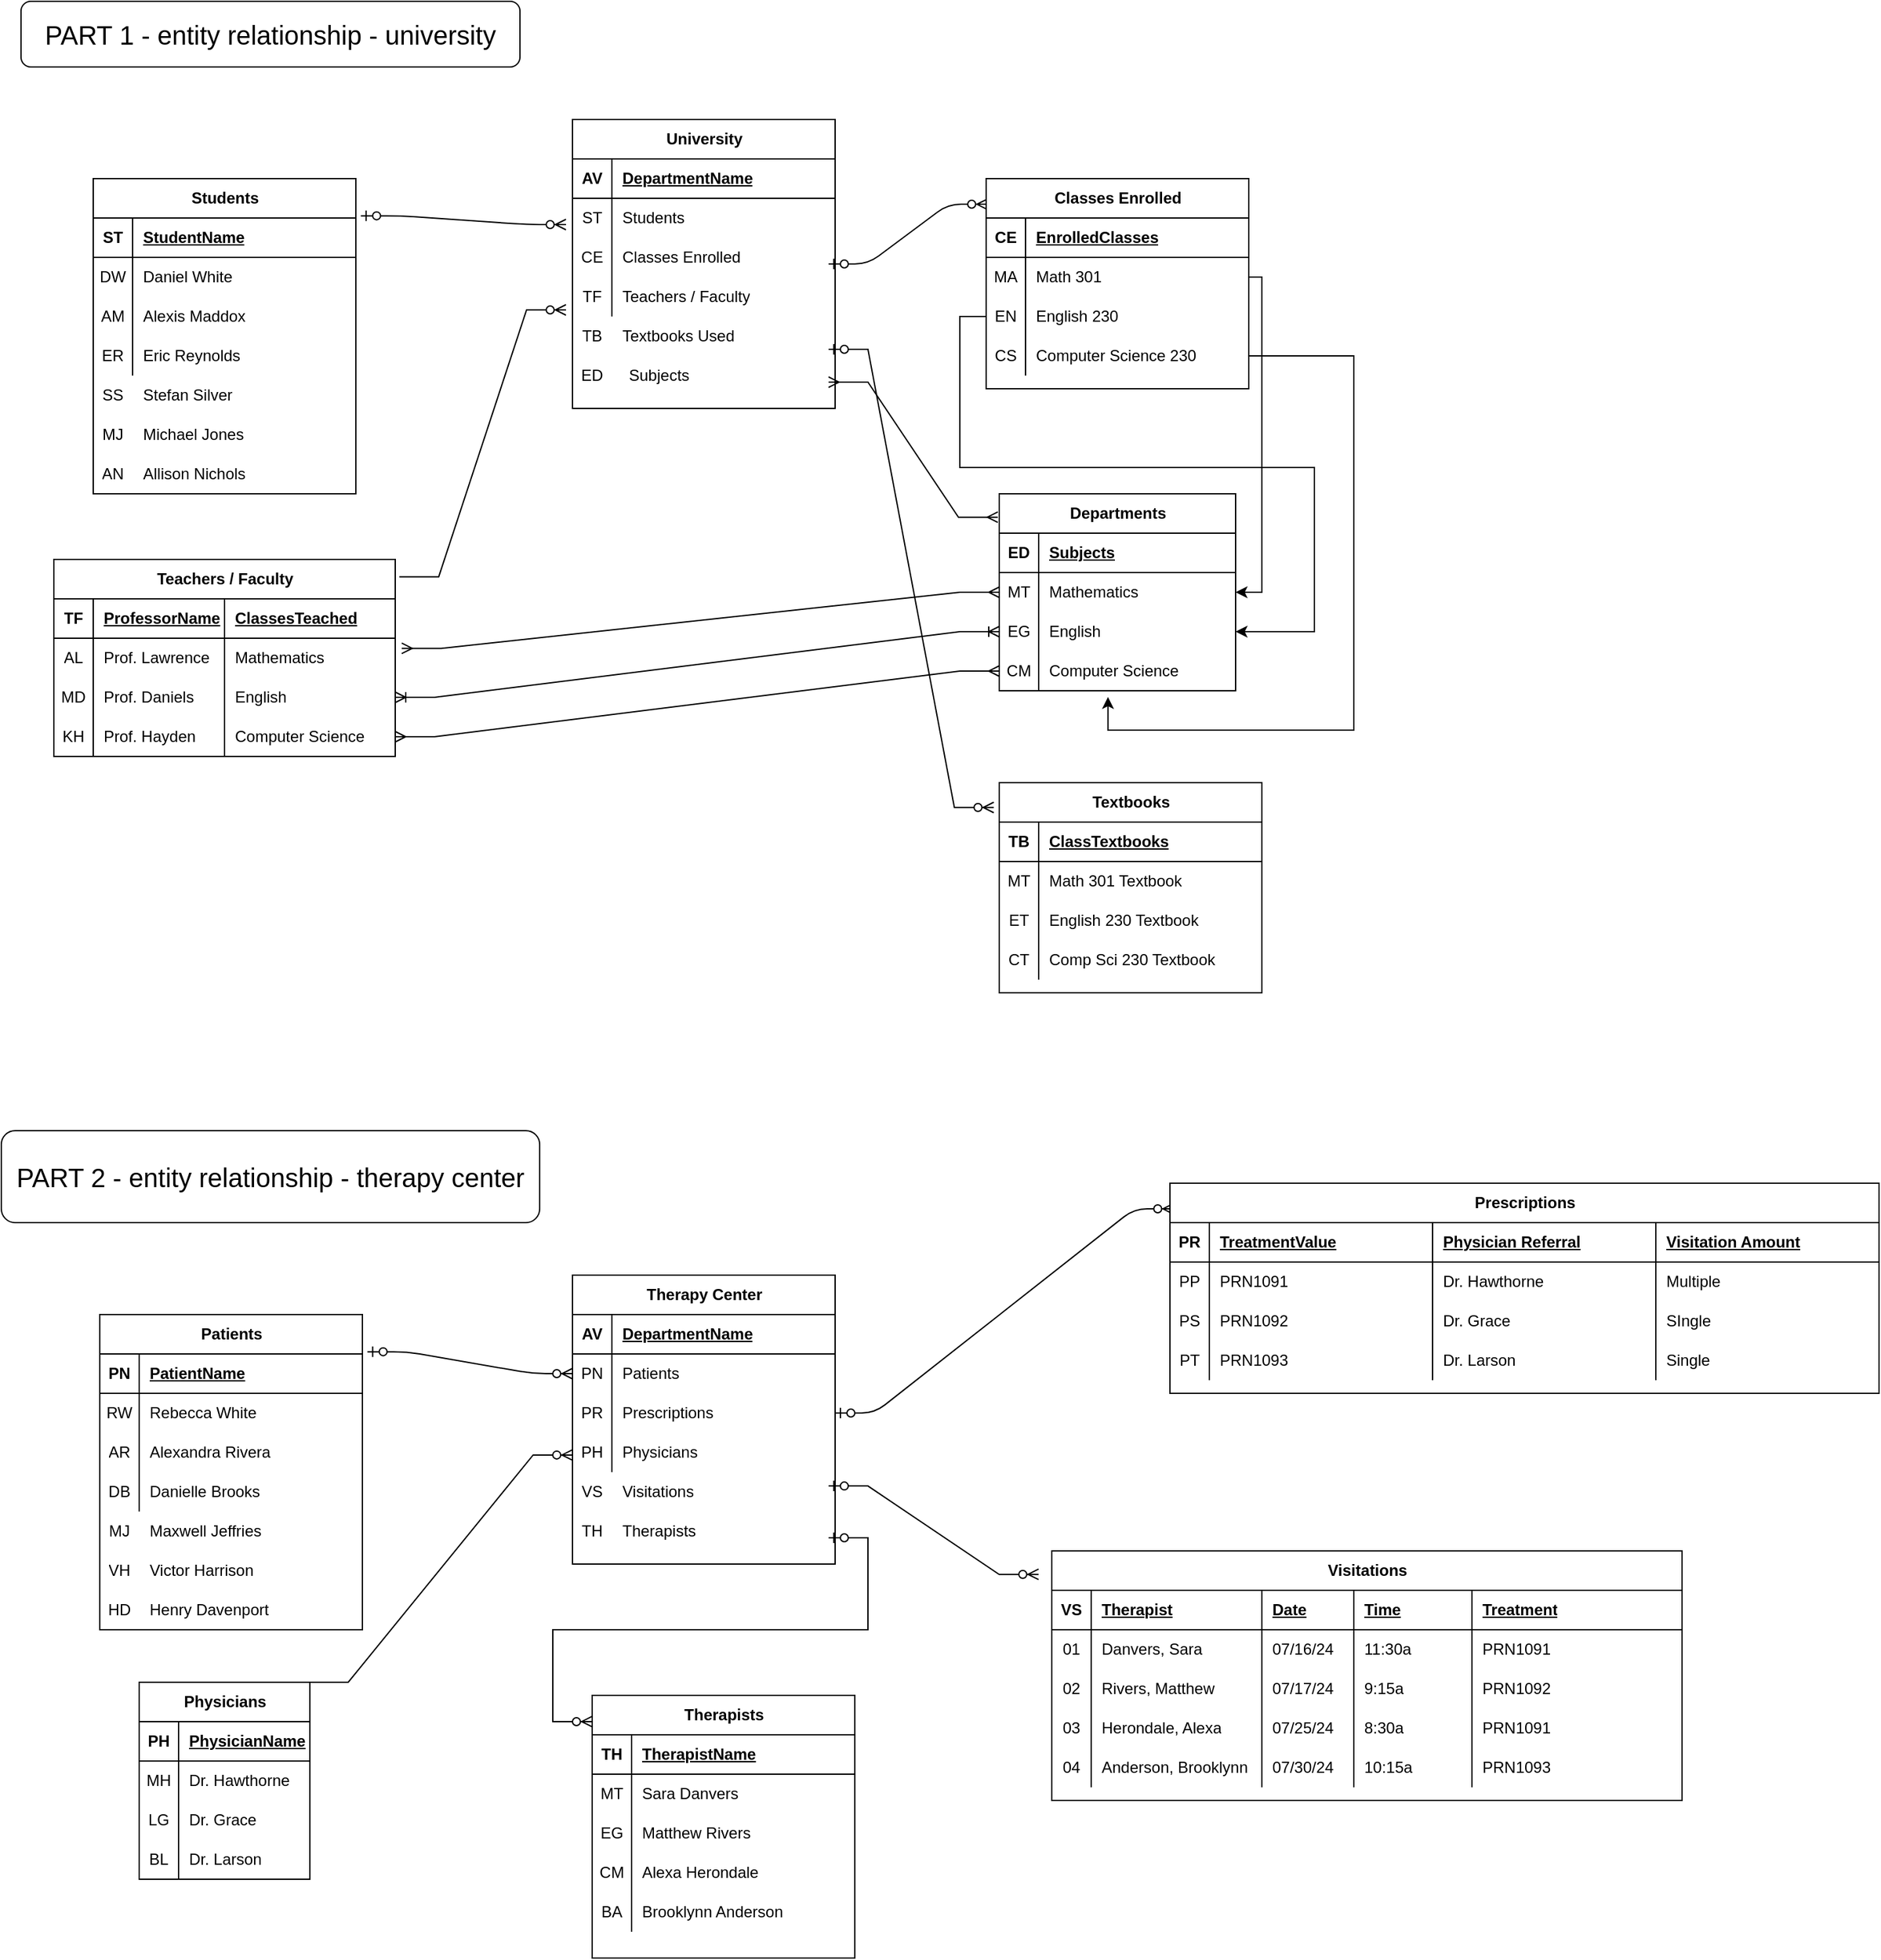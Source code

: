 <mxfile version="24.7.2" type="github">
  <diagram name="Page-1" id="e56a1550-8fbb-45ad-956c-1786394a9013">
    <mxGraphModel dx="1170" dy="1348" grid="1" gridSize="10" guides="1" tooltips="1" connect="1" arrows="1" fold="1" page="1" pageScale="1" pageWidth="1100" pageHeight="850" background="none" math="0" shadow="0">
      <root>
        <mxCell id="0" />
        <mxCell id="1" parent="0" />
        <mxCell id="2e49270ec7c68f3f-79" value="" style="edgeStyle=entityRelationEdgeStyle;html=1;endArrow=ERzeroToMany;startArrow=ERzeroToOne;labelBackgroundColor=none;fontFamily=Verdana;fontSize=14;exitX=1.019;exitY=0.118;exitDx=0;exitDy=0;exitPerimeter=0;entryX=0;entryY=0.5;entryDx=0;entryDy=0;" parent="1" source="1k9znN38FCww6SanzJEL-21" target="1k9znN38FCww6SanzJEL-52" edge="1">
          <mxGeometry width="100" height="100" relative="1" as="geometry">
            <mxPoint x="365.0" y="1138.28" as="sourcePoint" />
            <mxPoint x="436" y="1050" as="targetPoint" />
            <Array as="points">
              <mxPoint x="436.44" y="1014" />
            </Array>
          </mxGeometry>
        </mxCell>
        <mxCell id="1k9znN38FCww6SanzJEL-19" value="" style="edgeStyle=entityRelationEdgeStyle;html=1;endArrow=ERzeroToMany;startArrow=ERzeroToOne;labelBackgroundColor=none;fontFamily=Verdana;fontSize=14;entryX=0.005;entryY=0.122;entryDx=0;entryDy=0;entryPerimeter=0;exitX=1;exitY=0.5;exitDx=0;exitDy=0;" parent="1" source="1k9znN38FCww6SanzJEL-55" target="1k9znN38FCww6SanzJEL-34" edge="1">
          <mxGeometry width="100" height="100" relative="1" as="geometry">
            <mxPoint x="655" y="1080" as="sourcePoint" />
            <mxPoint x="765" y="1106.84" as="targetPoint" />
            <Array as="points">
              <mxPoint x="647.8" y="1045" />
              <mxPoint x="687.8" y="1055" />
              <mxPoint x="677.8" y="1045" />
              <mxPoint x="647.8" y="1065" />
              <mxPoint x="647.8" y="1125" />
              <mxPoint x="697.8" y="1055" />
              <mxPoint x="587.8" y="964" />
            </Array>
          </mxGeometry>
        </mxCell>
        <mxCell id="1k9znN38FCww6SanzJEL-34" value="Prescriptions" style="shape=table;startSize=30;container=1;collapsible=1;childLayout=tableLayout;fixedRows=1;rowLines=0;fontStyle=1;align=center;resizeLast=1;html=1;" parent="1" vertex="1">
          <mxGeometry x="900" y="910" width="540" height="160" as="geometry" />
        </mxCell>
        <mxCell id="1k9znN38FCww6SanzJEL-35" value="" style="shape=tableRow;horizontal=0;startSize=0;swimlaneHead=0;swimlaneBody=0;fillColor=none;collapsible=0;dropTarget=0;points=[[0,0.5],[1,0.5]];portConstraint=eastwest;top=0;left=0;right=0;bottom=1;" parent="1k9znN38FCww6SanzJEL-34" vertex="1">
          <mxGeometry y="30" width="540" height="30" as="geometry" />
        </mxCell>
        <mxCell id="1k9znN38FCww6SanzJEL-36" value="PR" style="shape=partialRectangle;connectable=0;fillColor=none;top=0;left=0;bottom=0;right=0;fontStyle=1;overflow=hidden;whiteSpace=wrap;html=1;" parent="1k9znN38FCww6SanzJEL-35" vertex="1">
          <mxGeometry width="30" height="30" as="geometry">
            <mxRectangle width="30" height="30" as="alternateBounds" />
          </mxGeometry>
        </mxCell>
        <mxCell id="1k9znN38FCww6SanzJEL-37" value="TreatmentValue" style="shape=partialRectangle;connectable=0;fillColor=none;top=0;left=0;bottom=0;right=0;align=left;spacingLeft=6;fontStyle=5;overflow=hidden;whiteSpace=wrap;html=1;" parent="1k9znN38FCww6SanzJEL-35" vertex="1">
          <mxGeometry x="30" width="170" height="30" as="geometry">
            <mxRectangle width="170" height="30" as="alternateBounds" />
          </mxGeometry>
        </mxCell>
        <mxCell id="3PDZHVsBoX6OMY8XV7Yy-231" value="Physician Referral" style="shape=partialRectangle;connectable=0;fillColor=none;top=0;left=0;bottom=0;right=0;align=left;spacingLeft=6;fontStyle=5;overflow=hidden;whiteSpace=wrap;html=1;" vertex="1" parent="1k9znN38FCww6SanzJEL-35">
          <mxGeometry x="200" width="170" height="30" as="geometry">
            <mxRectangle width="170" height="30" as="alternateBounds" />
          </mxGeometry>
        </mxCell>
        <mxCell id="3PDZHVsBoX6OMY8XV7Yy-270" value="Visitation Amount" style="shape=partialRectangle;connectable=0;fillColor=none;top=0;left=0;bottom=0;right=0;align=left;spacingLeft=6;fontStyle=5;overflow=hidden;whiteSpace=wrap;html=1;" vertex="1" parent="1k9znN38FCww6SanzJEL-35">
          <mxGeometry x="370" width="170" height="30" as="geometry">
            <mxRectangle width="170" height="30" as="alternateBounds" />
          </mxGeometry>
        </mxCell>
        <mxCell id="1k9znN38FCww6SanzJEL-38" value="" style="shape=tableRow;horizontal=0;startSize=0;swimlaneHead=0;swimlaneBody=0;fillColor=none;collapsible=0;dropTarget=0;points=[[0,0.5],[1,0.5]];portConstraint=eastwest;top=0;left=0;right=0;bottom=0;" parent="1k9znN38FCww6SanzJEL-34" vertex="1">
          <mxGeometry y="60" width="540" height="30" as="geometry" />
        </mxCell>
        <mxCell id="1k9znN38FCww6SanzJEL-39" value="PP" style="shape=partialRectangle;connectable=0;fillColor=none;top=0;left=0;bottom=0;right=0;editable=1;overflow=hidden;whiteSpace=wrap;html=1;" parent="1k9znN38FCww6SanzJEL-38" vertex="1">
          <mxGeometry width="30" height="30" as="geometry">
            <mxRectangle width="30" height="30" as="alternateBounds" />
          </mxGeometry>
        </mxCell>
        <mxCell id="1k9znN38FCww6SanzJEL-40" value="PRN1091" style="shape=partialRectangle;connectable=0;fillColor=none;top=0;left=0;bottom=0;right=0;align=left;spacingLeft=6;overflow=hidden;whiteSpace=wrap;html=1;" parent="1k9znN38FCww6SanzJEL-38" vertex="1">
          <mxGeometry x="30" width="170" height="30" as="geometry">
            <mxRectangle width="170" height="30" as="alternateBounds" />
          </mxGeometry>
        </mxCell>
        <mxCell id="3PDZHVsBoX6OMY8XV7Yy-232" value="Dr. Hawthorne" style="shape=partialRectangle;connectable=0;fillColor=none;top=0;left=0;bottom=0;right=0;align=left;spacingLeft=6;overflow=hidden;whiteSpace=wrap;html=1;" vertex="1" parent="1k9znN38FCww6SanzJEL-38">
          <mxGeometry x="200" width="170" height="30" as="geometry">
            <mxRectangle width="170" height="30" as="alternateBounds" />
          </mxGeometry>
        </mxCell>
        <mxCell id="3PDZHVsBoX6OMY8XV7Yy-271" value="Multiple" style="shape=partialRectangle;connectable=0;fillColor=none;top=0;left=0;bottom=0;right=0;align=left;spacingLeft=6;overflow=hidden;whiteSpace=wrap;html=1;" vertex="1" parent="1k9znN38FCww6SanzJEL-38">
          <mxGeometry x="370" width="170" height="30" as="geometry">
            <mxRectangle width="170" height="30" as="alternateBounds" />
          </mxGeometry>
        </mxCell>
        <mxCell id="1k9znN38FCww6SanzJEL-41" value="" style="shape=tableRow;horizontal=0;startSize=0;swimlaneHead=0;swimlaneBody=0;fillColor=none;collapsible=0;dropTarget=0;points=[[0,0.5],[1,0.5]];portConstraint=eastwest;top=0;left=0;right=0;bottom=0;" parent="1k9znN38FCww6SanzJEL-34" vertex="1">
          <mxGeometry y="90" width="540" height="30" as="geometry" />
        </mxCell>
        <mxCell id="1k9znN38FCww6SanzJEL-42" value="PS" style="shape=partialRectangle;connectable=0;fillColor=none;top=0;left=0;bottom=0;right=0;editable=1;overflow=hidden;whiteSpace=wrap;html=1;" parent="1k9znN38FCww6SanzJEL-41" vertex="1">
          <mxGeometry width="30" height="30" as="geometry">
            <mxRectangle width="30" height="30" as="alternateBounds" />
          </mxGeometry>
        </mxCell>
        <mxCell id="1k9znN38FCww6SanzJEL-43" value="PRN1092" style="shape=partialRectangle;connectable=0;fillColor=none;top=0;left=0;bottom=0;right=0;align=left;spacingLeft=6;overflow=hidden;whiteSpace=wrap;html=1;" parent="1k9znN38FCww6SanzJEL-41" vertex="1">
          <mxGeometry x="30" width="170" height="30" as="geometry">
            <mxRectangle width="170" height="30" as="alternateBounds" />
          </mxGeometry>
        </mxCell>
        <mxCell id="3PDZHVsBoX6OMY8XV7Yy-233" value="Dr. Grace" style="shape=partialRectangle;connectable=0;fillColor=none;top=0;left=0;bottom=0;right=0;align=left;spacingLeft=6;overflow=hidden;whiteSpace=wrap;html=1;" vertex="1" parent="1k9znN38FCww6SanzJEL-41">
          <mxGeometry x="200" width="170" height="30" as="geometry">
            <mxRectangle width="170" height="30" as="alternateBounds" />
          </mxGeometry>
        </mxCell>
        <mxCell id="3PDZHVsBoX6OMY8XV7Yy-272" value="SIngle" style="shape=partialRectangle;connectable=0;fillColor=none;top=0;left=0;bottom=0;right=0;align=left;spacingLeft=6;overflow=hidden;whiteSpace=wrap;html=1;" vertex="1" parent="1k9znN38FCww6SanzJEL-41">
          <mxGeometry x="370" width="170" height="30" as="geometry">
            <mxRectangle width="170" height="30" as="alternateBounds" />
          </mxGeometry>
        </mxCell>
        <mxCell id="1k9znN38FCww6SanzJEL-44" value="" style="shape=tableRow;horizontal=0;startSize=0;swimlaneHead=0;swimlaneBody=0;fillColor=none;collapsible=0;dropTarget=0;points=[[0,0.5],[1,0.5]];portConstraint=eastwest;top=0;left=0;right=0;bottom=0;" parent="1k9znN38FCww6SanzJEL-34" vertex="1">
          <mxGeometry y="120" width="540" height="30" as="geometry" />
        </mxCell>
        <mxCell id="1k9znN38FCww6SanzJEL-45" value="PT" style="shape=partialRectangle;connectable=0;fillColor=none;top=0;left=0;bottom=0;right=0;editable=1;overflow=hidden;whiteSpace=wrap;html=1;" parent="1k9znN38FCww6SanzJEL-44" vertex="1">
          <mxGeometry width="30" height="30" as="geometry">
            <mxRectangle width="30" height="30" as="alternateBounds" />
          </mxGeometry>
        </mxCell>
        <mxCell id="1k9znN38FCww6SanzJEL-46" value="PRN1093" style="shape=partialRectangle;connectable=0;fillColor=none;top=0;left=0;bottom=0;right=0;align=left;spacingLeft=6;overflow=hidden;whiteSpace=wrap;html=1;" parent="1k9znN38FCww6SanzJEL-44" vertex="1">
          <mxGeometry x="30" width="170" height="30" as="geometry">
            <mxRectangle width="170" height="30" as="alternateBounds" />
          </mxGeometry>
        </mxCell>
        <mxCell id="3PDZHVsBoX6OMY8XV7Yy-234" value="Dr. Larson" style="shape=partialRectangle;connectable=0;fillColor=none;top=0;left=0;bottom=0;right=0;align=left;spacingLeft=6;overflow=hidden;whiteSpace=wrap;html=1;" vertex="1" parent="1k9znN38FCww6SanzJEL-44">
          <mxGeometry x="200" width="170" height="30" as="geometry">
            <mxRectangle width="170" height="30" as="alternateBounds" />
          </mxGeometry>
        </mxCell>
        <mxCell id="3PDZHVsBoX6OMY8XV7Yy-273" value="Single" style="shape=partialRectangle;connectable=0;fillColor=none;top=0;left=0;bottom=0;right=0;align=left;spacingLeft=6;overflow=hidden;whiteSpace=wrap;html=1;" vertex="1" parent="1k9znN38FCww6SanzJEL-44">
          <mxGeometry x="370" width="170" height="30" as="geometry">
            <mxRectangle width="170" height="30" as="alternateBounds" />
          </mxGeometry>
        </mxCell>
        <mxCell id="1k9znN38FCww6SanzJEL-61" value="Visitations" style="shape=table;startSize=30;container=1;collapsible=1;childLayout=tableLayout;fixedRows=1;rowLines=0;fontStyle=1;align=center;resizeLast=1;html=1;" parent="1" vertex="1">
          <mxGeometry x="810" y="1190" width="480" height="190" as="geometry" />
        </mxCell>
        <mxCell id="1k9znN38FCww6SanzJEL-62" value="" style="shape=tableRow;horizontal=0;startSize=0;swimlaneHead=0;swimlaneBody=0;fillColor=none;collapsible=0;dropTarget=0;points=[[0,0.5],[1,0.5]];portConstraint=eastwest;top=0;left=0;right=0;bottom=1;" parent="1k9znN38FCww6SanzJEL-61" vertex="1">
          <mxGeometry y="30" width="480" height="30" as="geometry" />
        </mxCell>
        <mxCell id="1k9znN38FCww6SanzJEL-63" value="VS" style="shape=partialRectangle;connectable=0;fillColor=none;top=0;left=0;bottom=0;right=0;fontStyle=1;overflow=hidden;whiteSpace=wrap;html=1;" parent="1k9znN38FCww6SanzJEL-62" vertex="1">
          <mxGeometry width="30" height="30" as="geometry">
            <mxRectangle width="30" height="30" as="alternateBounds" />
          </mxGeometry>
        </mxCell>
        <mxCell id="1k9znN38FCww6SanzJEL-64" value="Therapist" style="shape=partialRectangle;connectable=0;fillColor=none;top=0;left=0;bottom=0;right=0;align=left;spacingLeft=6;fontStyle=5;overflow=hidden;whiteSpace=wrap;html=1;" parent="1k9znN38FCww6SanzJEL-62" vertex="1">
          <mxGeometry x="30" width="130" height="30" as="geometry">
            <mxRectangle width="130" height="30" as="alternateBounds" />
          </mxGeometry>
        </mxCell>
        <mxCell id="3PDZHVsBoX6OMY8XV7Yy-239" value="Date" style="shape=partialRectangle;connectable=0;fillColor=none;top=0;left=0;bottom=0;right=0;align=left;spacingLeft=6;fontStyle=5;overflow=hidden;whiteSpace=wrap;html=1;" vertex="1" parent="1k9znN38FCww6SanzJEL-62">
          <mxGeometry x="160" width="70" height="30" as="geometry">
            <mxRectangle width="70" height="30" as="alternateBounds" />
          </mxGeometry>
        </mxCell>
        <mxCell id="3PDZHVsBoX6OMY8XV7Yy-235" value="Time" style="shape=partialRectangle;connectable=0;fillColor=none;top=0;left=0;bottom=0;right=0;align=left;spacingLeft=6;fontStyle=5;overflow=hidden;whiteSpace=wrap;html=1;" vertex="1" parent="1k9znN38FCww6SanzJEL-62">
          <mxGeometry x="230" width="90" height="30" as="geometry">
            <mxRectangle width="90" height="30" as="alternateBounds" />
          </mxGeometry>
        </mxCell>
        <mxCell id="3PDZHVsBoX6OMY8XV7Yy-261" value="Treatment" style="shape=partialRectangle;connectable=0;fillColor=none;top=0;left=0;bottom=0;right=0;align=left;spacingLeft=6;fontStyle=5;overflow=hidden;whiteSpace=wrap;html=1;" vertex="1" parent="1k9znN38FCww6SanzJEL-62">
          <mxGeometry x="320" width="160" height="30" as="geometry">
            <mxRectangle width="160" height="30" as="alternateBounds" />
          </mxGeometry>
        </mxCell>
        <mxCell id="1k9znN38FCww6SanzJEL-65" value="" style="shape=tableRow;horizontal=0;startSize=0;swimlaneHead=0;swimlaneBody=0;fillColor=none;collapsible=0;dropTarget=0;points=[[0,0.5],[1,0.5]];portConstraint=eastwest;top=0;left=0;right=0;bottom=0;" parent="1k9znN38FCww6SanzJEL-61" vertex="1">
          <mxGeometry y="60" width="480" height="30" as="geometry" />
        </mxCell>
        <mxCell id="1k9znN38FCww6SanzJEL-66" value="01" style="shape=partialRectangle;connectable=0;fillColor=none;top=0;left=0;bottom=0;right=0;editable=1;overflow=hidden;whiteSpace=wrap;html=1;" parent="1k9znN38FCww6SanzJEL-65" vertex="1">
          <mxGeometry width="30" height="30" as="geometry">
            <mxRectangle width="30" height="30" as="alternateBounds" />
          </mxGeometry>
        </mxCell>
        <mxCell id="1k9znN38FCww6SanzJEL-67" value="Danvers, Sara" style="shape=partialRectangle;connectable=0;fillColor=none;top=0;left=0;bottom=0;right=0;align=left;spacingLeft=6;overflow=hidden;whiteSpace=wrap;html=1;" parent="1k9znN38FCww6SanzJEL-65" vertex="1">
          <mxGeometry x="30" width="130" height="30" as="geometry">
            <mxRectangle width="130" height="30" as="alternateBounds" />
          </mxGeometry>
        </mxCell>
        <mxCell id="3PDZHVsBoX6OMY8XV7Yy-240" value="07/16/24" style="shape=partialRectangle;connectable=0;fillColor=none;top=0;left=0;bottom=0;right=0;align=left;spacingLeft=6;overflow=hidden;whiteSpace=wrap;html=1;" vertex="1" parent="1k9znN38FCww6SanzJEL-65">
          <mxGeometry x="160" width="70" height="30" as="geometry">
            <mxRectangle width="70" height="30" as="alternateBounds" />
          </mxGeometry>
        </mxCell>
        <mxCell id="3PDZHVsBoX6OMY8XV7Yy-236" value="11:30a" style="shape=partialRectangle;connectable=0;fillColor=none;top=0;left=0;bottom=0;right=0;align=left;spacingLeft=6;overflow=hidden;whiteSpace=wrap;html=1;" vertex="1" parent="1k9znN38FCww6SanzJEL-65">
          <mxGeometry x="230" width="90" height="30" as="geometry">
            <mxRectangle width="90" height="30" as="alternateBounds" />
          </mxGeometry>
        </mxCell>
        <mxCell id="3PDZHVsBoX6OMY8XV7Yy-262" value="PRN1091" style="shape=partialRectangle;connectable=0;fillColor=none;top=0;left=0;bottom=0;right=0;align=left;spacingLeft=6;overflow=hidden;whiteSpace=wrap;html=1;" vertex="1" parent="1k9znN38FCww6SanzJEL-65">
          <mxGeometry x="320" width="160" height="30" as="geometry">
            <mxRectangle width="160" height="30" as="alternateBounds" />
          </mxGeometry>
        </mxCell>
        <mxCell id="1k9znN38FCww6SanzJEL-68" value="" style="shape=tableRow;horizontal=0;startSize=0;swimlaneHead=0;swimlaneBody=0;fillColor=none;collapsible=0;dropTarget=0;points=[[0,0.5],[1,0.5]];portConstraint=eastwest;top=0;left=0;right=0;bottom=0;" parent="1k9znN38FCww6SanzJEL-61" vertex="1">
          <mxGeometry y="90" width="480" height="30" as="geometry" />
        </mxCell>
        <mxCell id="1k9znN38FCww6SanzJEL-69" value="02" style="shape=partialRectangle;connectable=0;fillColor=none;top=0;left=0;bottom=0;right=0;editable=1;overflow=hidden;whiteSpace=wrap;html=1;" parent="1k9znN38FCww6SanzJEL-68" vertex="1">
          <mxGeometry width="30" height="30" as="geometry">
            <mxRectangle width="30" height="30" as="alternateBounds" />
          </mxGeometry>
        </mxCell>
        <mxCell id="1k9znN38FCww6SanzJEL-70" value="Rivers, Matthew" style="shape=partialRectangle;connectable=0;fillColor=none;top=0;left=0;bottom=0;right=0;align=left;spacingLeft=6;overflow=hidden;whiteSpace=wrap;html=1;" parent="1k9znN38FCww6SanzJEL-68" vertex="1">
          <mxGeometry x="30" width="130" height="30" as="geometry">
            <mxRectangle width="130" height="30" as="alternateBounds" />
          </mxGeometry>
        </mxCell>
        <mxCell id="3PDZHVsBoX6OMY8XV7Yy-241" value="07/17/24" style="shape=partialRectangle;connectable=0;fillColor=none;top=0;left=0;bottom=0;right=0;align=left;spacingLeft=6;overflow=hidden;whiteSpace=wrap;html=1;" vertex="1" parent="1k9znN38FCww6SanzJEL-68">
          <mxGeometry x="160" width="70" height="30" as="geometry">
            <mxRectangle width="70" height="30" as="alternateBounds" />
          </mxGeometry>
        </mxCell>
        <mxCell id="3PDZHVsBoX6OMY8XV7Yy-237" value="9:15a" style="shape=partialRectangle;connectable=0;fillColor=none;top=0;left=0;bottom=0;right=0;align=left;spacingLeft=6;overflow=hidden;whiteSpace=wrap;html=1;" vertex="1" parent="1k9znN38FCww6SanzJEL-68">
          <mxGeometry x="230" width="90" height="30" as="geometry">
            <mxRectangle width="90" height="30" as="alternateBounds" />
          </mxGeometry>
        </mxCell>
        <mxCell id="3PDZHVsBoX6OMY8XV7Yy-263" value="PRN1092" style="shape=partialRectangle;connectable=0;fillColor=none;top=0;left=0;bottom=0;right=0;align=left;spacingLeft=6;overflow=hidden;whiteSpace=wrap;html=1;" vertex="1" parent="1k9znN38FCww6SanzJEL-68">
          <mxGeometry x="320" width="160" height="30" as="geometry">
            <mxRectangle width="160" height="30" as="alternateBounds" />
          </mxGeometry>
        </mxCell>
        <mxCell id="1k9znN38FCww6SanzJEL-71" value="" style="shape=tableRow;horizontal=0;startSize=0;swimlaneHead=0;swimlaneBody=0;fillColor=none;collapsible=0;dropTarget=0;points=[[0,0.5],[1,0.5]];portConstraint=eastwest;top=0;left=0;right=0;bottom=0;" parent="1k9znN38FCww6SanzJEL-61" vertex="1">
          <mxGeometry y="120" width="480" height="30" as="geometry" />
        </mxCell>
        <mxCell id="1k9znN38FCww6SanzJEL-72" value="03" style="shape=partialRectangle;connectable=0;fillColor=none;top=0;left=0;bottom=0;right=0;editable=1;overflow=hidden;whiteSpace=wrap;html=1;" parent="1k9znN38FCww6SanzJEL-71" vertex="1">
          <mxGeometry width="30" height="30" as="geometry">
            <mxRectangle width="30" height="30" as="alternateBounds" />
          </mxGeometry>
        </mxCell>
        <mxCell id="1k9znN38FCww6SanzJEL-73" value="Herondale, Alexa" style="shape=partialRectangle;connectable=0;fillColor=none;top=0;left=0;bottom=0;right=0;align=left;spacingLeft=6;overflow=hidden;whiteSpace=wrap;html=1;" parent="1k9znN38FCww6SanzJEL-71" vertex="1">
          <mxGeometry x="30" width="130" height="30" as="geometry">
            <mxRectangle width="130" height="30" as="alternateBounds" />
          </mxGeometry>
        </mxCell>
        <mxCell id="3PDZHVsBoX6OMY8XV7Yy-242" value="07/25/24" style="shape=partialRectangle;connectable=0;fillColor=none;top=0;left=0;bottom=0;right=0;align=left;spacingLeft=6;overflow=hidden;whiteSpace=wrap;html=1;" vertex="1" parent="1k9znN38FCww6SanzJEL-71">
          <mxGeometry x="160" width="70" height="30" as="geometry">
            <mxRectangle width="70" height="30" as="alternateBounds" />
          </mxGeometry>
        </mxCell>
        <mxCell id="3PDZHVsBoX6OMY8XV7Yy-238" value="8:30a" style="shape=partialRectangle;connectable=0;fillColor=none;top=0;left=0;bottom=0;right=0;align=left;spacingLeft=6;overflow=hidden;whiteSpace=wrap;html=1;" vertex="1" parent="1k9znN38FCww6SanzJEL-71">
          <mxGeometry x="230" width="90" height="30" as="geometry">
            <mxRectangle width="90" height="30" as="alternateBounds" />
          </mxGeometry>
        </mxCell>
        <mxCell id="3PDZHVsBoX6OMY8XV7Yy-264" value="PRN1091" style="shape=partialRectangle;connectable=0;fillColor=none;top=0;left=0;bottom=0;right=0;align=left;spacingLeft=6;overflow=hidden;whiteSpace=wrap;html=1;" vertex="1" parent="1k9znN38FCww6SanzJEL-71">
          <mxGeometry x="320" width="160" height="30" as="geometry">
            <mxRectangle width="160" height="30" as="alternateBounds" />
          </mxGeometry>
        </mxCell>
        <mxCell id="3PDZHVsBoX6OMY8XV7Yy-256" style="shape=tableRow;horizontal=0;startSize=0;swimlaneHead=0;swimlaneBody=0;fillColor=none;collapsible=0;dropTarget=0;points=[[0,0.5],[1,0.5]];portConstraint=eastwest;top=0;left=0;right=0;bottom=0;" vertex="1" parent="1k9znN38FCww6SanzJEL-61">
          <mxGeometry y="150" width="480" height="30" as="geometry" />
        </mxCell>
        <mxCell id="3PDZHVsBoX6OMY8XV7Yy-257" value="04" style="shape=partialRectangle;connectable=0;fillColor=none;top=0;left=0;bottom=0;right=0;editable=1;overflow=hidden;whiteSpace=wrap;html=1;" vertex="1" parent="3PDZHVsBoX6OMY8XV7Yy-256">
          <mxGeometry width="30" height="30" as="geometry">
            <mxRectangle width="30" height="30" as="alternateBounds" />
          </mxGeometry>
        </mxCell>
        <mxCell id="3PDZHVsBoX6OMY8XV7Yy-258" value="Anderson, Brooklynn" style="shape=partialRectangle;connectable=0;fillColor=none;top=0;left=0;bottom=0;right=0;align=left;spacingLeft=6;overflow=hidden;whiteSpace=wrap;html=1;" vertex="1" parent="3PDZHVsBoX6OMY8XV7Yy-256">
          <mxGeometry x="30" width="130" height="30" as="geometry">
            <mxRectangle width="130" height="30" as="alternateBounds" />
          </mxGeometry>
        </mxCell>
        <mxCell id="3PDZHVsBoX6OMY8XV7Yy-259" value="07/30/24" style="shape=partialRectangle;connectable=0;fillColor=none;top=0;left=0;bottom=0;right=0;align=left;spacingLeft=6;overflow=hidden;whiteSpace=wrap;html=1;" vertex="1" parent="3PDZHVsBoX6OMY8XV7Yy-256">
          <mxGeometry x="160" width="70" height="30" as="geometry">
            <mxRectangle width="70" height="30" as="alternateBounds" />
          </mxGeometry>
        </mxCell>
        <mxCell id="3PDZHVsBoX6OMY8XV7Yy-260" value="10:15a" style="shape=partialRectangle;connectable=0;fillColor=none;top=0;left=0;bottom=0;right=0;align=left;spacingLeft=6;overflow=hidden;whiteSpace=wrap;html=1;" vertex="1" parent="3PDZHVsBoX6OMY8XV7Yy-256">
          <mxGeometry x="230" width="90" height="30" as="geometry">
            <mxRectangle width="90" height="30" as="alternateBounds" />
          </mxGeometry>
        </mxCell>
        <mxCell id="3PDZHVsBoX6OMY8XV7Yy-265" value="PRN1093" style="shape=partialRectangle;connectable=0;fillColor=none;top=0;left=0;bottom=0;right=0;align=left;spacingLeft=6;overflow=hidden;whiteSpace=wrap;html=1;" vertex="1" parent="3PDZHVsBoX6OMY8XV7Yy-256">
          <mxGeometry x="320" width="160" height="30" as="geometry">
            <mxRectangle width="160" height="30" as="alternateBounds" />
          </mxGeometry>
        </mxCell>
        <mxCell id="1k9znN38FCww6SanzJEL-96" value="" style="edgeStyle=entityRelationEdgeStyle;fontSize=12;html=1;endArrow=ERzeroToMany;endFill=1;rounded=0;exitX=0.994;exitY=0.087;exitDx=0;exitDy=0;exitPerimeter=0;" parent="1" edge="1">
          <mxGeometry width="100" height="100" relative="1" as="geometry">
            <mxPoint x="244.22" y="1290.0" as="sourcePoint" />
            <mxPoint x="445" y="1116.95" as="targetPoint" />
          </mxGeometry>
        </mxCell>
        <mxCell id="1k9znN38FCww6SanzJEL-101" value="Physicians" style="shape=table;startSize=30;container=1;collapsible=1;childLayout=tableLayout;fixedRows=1;rowLines=0;fontStyle=1;align=center;resizeLast=1;html=1;movable=1;resizable=1;rotatable=1;deletable=1;editable=1;locked=0;connectable=1;" parent="1" vertex="1">
          <mxGeometry x="115" y="1290" width="130.0" height="150" as="geometry" />
        </mxCell>
        <mxCell id="1k9znN38FCww6SanzJEL-102" value="" style="shape=tableRow;horizontal=0;startSize=0;swimlaneHead=0;swimlaneBody=0;fillColor=none;collapsible=0;dropTarget=0;points=[[0,0.5],[1,0.5]];portConstraint=eastwest;top=0;left=0;right=0;bottom=1;" parent="1k9znN38FCww6SanzJEL-101" vertex="1">
          <mxGeometry y="30" width="130.0" height="30" as="geometry" />
        </mxCell>
        <mxCell id="1k9znN38FCww6SanzJEL-103" value="PH" style="shape=partialRectangle;connectable=0;fillColor=none;top=0;left=0;bottom=0;right=0;fontStyle=1;overflow=hidden;whiteSpace=wrap;html=1;" parent="1k9znN38FCww6SanzJEL-102" vertex="1">
          <mxGeometry width="30" height="30" as="geometry">
            <mxRectangle width="30" height="30" as="alternateBounds" />
          </mxGeometry>
        </mxCell>
        <mxCell id="1k9znN38FCww6SanzJEL-104" value="PhysicianName" style="shape=partialRectangle;connectable=0;fillColor=none;top=0;left=0;bottom=0;right=0;align=left;spacingLeft=6;fontStyle=5;overflow=hidden;whiteSpace=wrap;html=1;" parent="1k9znN38FCww6SanzJEL-102" vertex="1">
          <mxGeometry x="30" width="100.0" height="30" as="geometry">
            <mxRectangle width="100.0" height="30" as="alternateBounds" />
          </mxGeometry>
        </mxCell>
        <mxCell id="1k9znN38FCww6SanzJEL-105" value="" style="shape=tableRow;horizontal=0;startSize=0;swimlaneHead=0;swimlaneBody=0;fillColor=none;collapsible=0;dropTarget=0;points=[[0,0.5],[1,0.5]];portConstraint=eastwest;top=0;left=0;right=0;bottom=0;" parent="1k9znN38FCww6SanzJEL-101" vertex="1">
          <mxGeometry y="60" width="130.0" height="30" as="geometry" />
        </mxCell>
        <mxCell id="1k9znN38FCww6SanzJEL-106" value="MH" style="shape=partialRectangle;connectable=0;fillColor=none;top=0;left=0;bottom=0;right=0;editable=1;overflow=hidden;whiteSpace=wrap;html=1;" parent="1k9znN38FCww6SanzJEL-105" vertex="1">
          <mxGeometry width="30" height="30" as="geometry">
            <mxRectangle width="30" height="30" as="alternateBounds" />
          </mxGeometry>
        </mxCell>
        <mxCell id="1k9znN38FCww6SanzJEL-107" value="Dr. Hawthorne" style="shape=partialRectangle;connectable=0;fillColor=none;top=0;left=0;bottom=0;right=0;align=left;spacingLeft=6;overflow=hidden;whiteSpace=wrap;html=1;" parent="1k9znN38FCww6SanzJEL-105" vertex="1">
          <mxGeometry x="30" width="100.0" height="30" as="geometry">
            <mxRectangle width="100.0" height="30" as="alternateBounds" />
          </mxGeometry>
        </mxCell>
        <mxCell id="1k9znN38FCww6SanzJEL-108" value="" style="shape=tableRow;horizontal=0;startSize=0;swimlaneHead=0;swimlaneBody=0;fillColor=none;collapsible=0;dropTarget=0;points=[[0,0.5],[1,0.5]];portConstraint=eastwest;top=0;left=0;right=0;bottom=0;" parent="1k9znN38FCww6SanzJEL-101" vertex="1">
          <mxGeometry y="90" width="130.0" height="30" as="geometry" />
        </mxCell>
        <mxCell id="1k9znN38FCww6SanzJEL-109" value="LG" style="shape=partialRectangle;connectable=0;fillColor=none;top=0;left=0;bottom=0;right=0;editable=1;overflow=hidden;whiteSpace=wrap;html=1;" parent="1k9znN38FCww6SanzJEL-108" vertex="1">
          <mxGeometry width="30" height="30" as="geometry">
            <mxRectangle width="30" height="30" as="alternateBounds" />
          </mxGeometry>
        </mxCell>
        <mxCell id="1k9znN38FCww6SanzJEL-110" value="Dr. Grace" style="shape=partialRectangle;connectable=0;fillColor=none;top=0;left=0;bottom=0;right=0;align=left;spacingLeft=6;overflow=hidden;whiteSpace=wrap;html=1;" parent="1k9znN38FCww6SanzJEL-108" vertex="1">
          <mxGeometry x="30" width="100.0" height="30" as="geometry">
            <mxRectangle width="100.0" height="30" as="alternateBounds" />
          </mxGeometry>
        </mxCell>
        <mxCell id="1k9znN38FCww6SanzJEL-111" value="" style="shape=tableRow;horizontal=0;startSize=0;swimlaneHead=0;swimlaneBody=0;fillColor=none;collapsible=0;dropTarget=0;points=[[0,0.5],[1,0.5]];portConstraint=eastwest;top=0;left=0;right=0;bottom=0;" parent="1k9znN38FCww6SanzJEL-101" vertex="1">
          <mxGeometry y="120" width="130.0" height="30" as="geometry" />
        </mxCell>
        <mxCell id="1k9znN38FCww6SanzJEL-112" value="BL" style="shape=partialRectangle;connectable=0;fillColor=none;top=0;left=0;bottom=0;right=0;editable=1;overflow=hidden;whiteSpace=wrap;html=1;" parent="1k9znN38FCww6SanzJEL-111" vertex="1">
          <mxGeometry width="30" height="30" as="geometry">
            <mxRectangle width="30" height="30" as="alternateBounds" />
          </mxGeometry>
        </mxCell>
        <mxCell id="1k9znN38FCww6SanzJEL-113" value="Dr. Larson" style="shape=partialRectangle;connectable=0;fillColor=none;top=0;left=0;bottom=0;right=0;align=left;spacingLeft=6;overflow=hidden;whiteSpace=wrap;html=1;" parent="1k9znN38FCww6SanzJEL-111" vertex="1">
          <mxGeometry x="30" width="100.0" height="30" as="geometry">
            <mxRectangle width="100.0" height="30" as="alternateBounds" />
          </mxGeometry>
        </mxCell>
        <mxCell id="1k9znN38FCww6SanzJEL-114" value="" style="group" parent="1" vertex="1" connectable="0">
          <mxGeometry x="85" y="1010" width="200" height="240" as="geometry" />
        </mxCell>
        <mxCell id="1k9znN38FCww6SanzJEL-21" value="Patients" style="shape=table;startSize=30;container=1;collapsible=1;childLayout=tableLayout;fixedRows=1;rowLines=0;fontStyle=1;align=center;resizeLast=1;html=1;" parent="1k9znN38FCww6SanzJEL-114" vertex="1">
          <mxGeometry width="200" height="240" as="geometry" />
        </mxCell>
        <mxCell id="1k9znN38FCww6SanzJEL-22" value="" style="shape=tableRow;horizontal=0;startSize=0;swimlaneHead=0;swimlaneBody=0;fillColor=none;collapsible=0;dropTarget=0;points=[[0,0.5],[1,0.5]];portConstraint=eastwest;top=0;left=0;right=0;bottom=1;" parent="1k9znN38FCww6SanzJEL-21" vertex="1">
          <mxGeometry y="30" width="200" height="30" as="geometry" />
        </mxCell>
        <mxCell id="1k9znN38FCww6SanzJEL-23" value="PN" style="shape=partialRectangle;connectable=0;fillColor=none;top=0;left=0;bottom=0;right=0;fontStyle=1;overflow=hidden;whiteSpace=wrap;html=1;" parent="1k9znN38FCww6SanzJEL-22" vertex="1">
          <mxGeometry width="30" height="30" as="geometry">
            <mxRectangle width="30" height="30" as="alternateBounds" />
          </mxGeometry>
        </mxCell>
        <mxCell id="1k9znN38FCww6SanzJEL-24" value="PatientName" style="shape=partialRectangle;connectable=0;fillColor=none;top=0;left=0;bottom=0;right=0;align=left;spacingLeft=6;fontStyle=5;overflow=hidden;whiteSpace=wrap;html=1;" parent="1k9znN38FCww6SanzJEL-22" vertex="1">
          <mxGeometry x="30" width="170" height="30" as="geometry">
            <mxRectangle width="170" height="30" as="alternateBounds" />
          </mxGeometry>
        </mxCell>
        <mxCell id="1k9znN38FCww6SanzJEL-25" value="" style="shape=tableRow;horizontal=0;startSize=0;swimlaneHead=0;swimlaneBody=0;fillColor=none;collapsible=0;dropTarget=0;points=[[0,0.5],[1,0.5]];portConstraint=eastwest;top=0;left=0;right=0;bottom=0;" parent="1k9znN38FCww6SanzJEL-21" vertex="1">
          <mxGeometry y="60" width="200" height="30" as="geometry" />
        </mxCell>
        <mxCell id="1k9znN38FCww6SanzJEL-26" value="RW" style="shape=partialRectangle;connectable=0;fillColor=none;top=0;left=0;bottom=0;right=0;editable=1;overflow=hidden;whiteSpace=wrap;html=1;" parent="1k9znN38FCww6SanzJEL-25" vertex="1">
          <mxGeometry width="30" height="30" as="geometry">
            <mxRectangle width="30" height="30" as="alternateBounds" />
          </mxGeometry>
        </mxCell>
        <mxCell id="1k9znN38FCww6SanzJEL-27" value="Rebecca White" style="shape=partialRectangle;connectable=0;fillColor=none;top=0;left=0;bottom=0;right=0;align=left;spacingLeft=6;overflow=hidden;whiteSpace=wrap;html=1;" parent="1k9znN38FCww6SanzJEL-25" vertex="1">
          <mxGeometry x="30" width="170" height="30" as="geometry">
            <mxRectangle width="170" height="30" as="alternateBounds" />
          </mxGeometry>
        </mxCell>
        <mxCell id="1k9znN38FCww6SanzJEL-28" value="" style="shape=tableRow;horizontal=0;startSize=0;swimlaneHead=0;swimlaneBody=0;fillColor=none;collapsible=0;dropTarget=0;points=[[0,0.5],[1,0.5]];portConstraint=eastwest;top=0;left=0;right=0;bottom=0;" parent="1k9znN38FCww6SanzJEL-21" vertex="1">
          <mxGeometry y="90" width="200" height="30" as="geometry" />
        </mxCell>
        <mxCell id="1k9znN38FCww6SanzJEL-29" value="AR" style="shape=partialRectangle;connectable=0;fillColor=none;top=0;left=0;bottom=0;right=0;editable=1;overflow=hidden;whiteSpace=wrap;html=1;" parent="1k9znN38FCww6SanzJEL-28" vertex="1">
          <mxGeometry width="30" height="30" as="geometry">
            <mxRectangle width="30" height="30" as="alternateBounds" />
          </mxGeometry>
        </mxCell>
        <mxCell id="1k9znN38FCww6SanzJEL-30" value="Alexandra Rivera" style="shape=partialRectangle;connectable=0;fillColor=none;top=0;left=0;bottom=0;right=0;align=left;spacingLeft=6;overflow=hidden;whiteSpace=wrap;html=1;" parent="1k9znN38FCww6SanzJEL-28" vertex="1">
          <mxGeometry x="30" width="170" height="30" as="geometry">
            <mxRectangle width="170" height="30" as="alternateBounds" />
          </mxGeometry>
        </mxCell>
        <mxCell id="1k9znN38FCww6SanzJEL-31" value="" style="shape=tableRow;horizontal=0;startSize=0;swimlaneHead=0;swimlaneBody=0;fillColor=none;collapsible=0;dropTarget=0;points=[[0,0.5],[1,0.5]];portConstraint=eastwest;top=0;left=0;right=0;bottom=0;" parent="1k9znN38FCww6SanzJEL-21" vertex="1">
          <mxGeometry y="120" width="200" height="30" as="geometry" />
        </mxCell>
        <mxCell id="1k9znN38FCww6SanzJEL-32" value="DB" style="shape=partialRectangle;connectable=0;fillColor=none;top=0;left=0;bottom=0;right=0;editable=1;overflow=hidden;whiteSpace=wrap;html=1;" parent="1k9znN38FCww6SanzJEL-31" vertex="1">
          <mxGeometry width="30" height="30" as="geometry">
            <mxRectangle width="30" height="30" as="alternateBounds" />
          </mxGeometry>
        </mxCell>
        <mxCell id="1k9znN38FCww6SanzJEL-33" value="Danielle Brooks" style="shape=partialRectangle;connectable=0;fillColor=none;top=0;left=0;bottom=0;right=0;align=left;spacingLeft=6;overflow=hidden;whiteSpace=wrap;html=1;" parent="1k9znN38FCww6SanzJEL-31" vertex="1">
          <mxGeometry x="30" width="170" height="30" as="geometry">
            <mxRectangle width="170" height="30" as="alternateBounds" />
          </mxGeometry>
        </mxCell>
        <mxCell id="1k9znN38FCww6SanzJEL-90" value="MJ" style="shape=partialRectangle;connectable=0;fillColor=none;top=0;left=0;bottom=0;right=0;editable=1;overflow=hidden;whiteSpace=wrap;html=1;" parent="1k9znN38FCww6SanzJEL-114" vertex="1">
          <mxGeometry y="150" width="30" height="30" as="geometry">
            <mxRectangle width="30" height="30" as="alternateBounds" />
          </mxGeometry>
        </mxCell>
        <mxCell id="1k9znN38FCww6SanzJEL-91" value="Maxwell Jeffries" style="shape=partialRectangle;connectable=0;fillColor=none;top=0;left=0;bottom=0;right=0;align=left;spacingLeft=6;overflow=hidden;whiteSpace=wrap;html=1;" parent="1k9znN38FCww6SanzJEL-114" vertex="1">
          <mxGeometry x="30" y="150" width="170" height="30" as="geometry">
            <mxRectangle width="170" height="30" as="alternateBounds" />
          </mxGeometry>
        </mxCell>
        <mxCell id="1k9znN38FCww6SanzJEL-92" value="VH" style="shape=partialRectangle;connectable=0;fillColor=none;top=0;left=0;bottom=0;right=0;editable=1;overflow=hidden;whiteSpace=wrap;html=1;" parent="1k9znN38FCww6SanzJEL-114" vertex="1">
          <mxGeometry y="180" width="30" height="30" as="geometry">
            <mxRectangle width="30" height="30" as="alternateBounds" />
          </mxGeometry>
        </mxCell>
        <mxCell id="1k9znN38FCww6SanzJEL-93" value="Victor Harrison" style="shape=partialRectangle;connectable=0;fillColor=none;top=0;left=0;bottom=0;right=0;align=left;spacingLeft=6;overflow=hidden;whiteSpace=wrap;html=1;" parent="1k9znN38FCww6SanzJEL-114" vertex="1">
          <mxGeometry x="30" y="180" width="170" height="30" as="geometry">
            <mxRectangle width="170" height="30" as="alternateBounds" />
          </mxGeometry>
        </mxCell>
        <mxCell id="1k9znN38FCww6SanzJEL-94" value="HD" style="shape=partialRectangle;connectable=0;fillColor=none;top=0;left=0;bottom=0;right=0;editable=1;overflow=hidden;whiteSpace=wrap;html=1;" parent="1k9znN38FCww6SanzJEL-114" vertex="1">
          <mxGeometry y="210" width="30" height="30" as="geometry">
            <mxRectangle width="30" height="30" as="alternateBounds" />
          </mxGeometry>
        </mxCell>
        <mxCell id="1k9znN38FCww6SanzJEL-95" value="Henry Davenport" style="shape=partialRectangle;connectable=0;fillColor=none;top=0;left=0;bottom=0;right=0;align=left;spacingLeft=6;overflow=hidden;whiteSpace=wrap;html=1;" parent="1k9znN38FCww6SanzJEL-114" vertex="1">
          <mxGeometry x="30" y="210" width="170" height="30" as="geometry">
            <mxRectangle width="170" height="30" as="alternateBounds" />
          </mxGeometry>
        </mxCell>
        <mxCell id="1k9znN38FCww6SanzJEL-139" value="Therapists" style="shape=table;startSize=30;container=1;collapsible=1;childLayout=tableLayout;fixedRows=1;rowLines=0;fontStyle=1;align=center;resizeLast=1;html=1;" parent="1" vertex="1">
          <mxGeometry x="460" y="1300" width="200" height="200" as="geometry" />
        </mxCell>
        <mxCell id="1k9znN38FCww6SanzJEL-140" value="" style="shape=tableRow;horizontal=0;startSize=0;swimlaneHead=0;swimlaneBody=0;fillColor=none;collapsible=0;dropTarget=0;points=[[0,0.5],[1,0.5]];portConstraint=eastwest;top=0;left=0;right=0;bottom=1;" parent="1k9znN38FCww6SanzJEL-139" vertex="1">
          <mxGeometry y="30" width="200" height="30" as="geometry" />
        </mxCell>
        <mxCell id="1k9znN38FCww6SanzJEL-141" value="TH" style="shape=partialRectangle;connectable=0;fillColor=none;top=0;left=0;bottom=0;right=0;fontStyle=1;overflow=hidden;whiteSpace=wrap;html=1;" parent="1k9znN38FCww6SanzJEL-140" vertex="1">
          <mxGeometry width="30" height="30" as="geometry">
            <mxRectangle width="30" height="30" as="alternateBounds" />
          </mxGeometry>
        </mxCell>
        <mxCell id="1k9znN38FCww6SanzJEL-142" value="TherapistName" style="shape=partialRectangle;connectable=0;fillColor=none;top=0;left=0;bottom=0;right=0;align=left;spacingLeft=6;fontStyle=5;overflow=hidden;whiteSpace=wrap;html=1;" parent="1k9znN38FCww6SanzJEL-140" vertex="1">
          <mxGeometry x="30" width="170" height="30" as="geometry">
            <mxRectangle width="170" height="30" as="alternateBounds" />
          </mxGeometry>
        </mxCell>
        <mxCell id="1k9znN38FCww6SanzJEL-143" value="" style="shape=tableRow;horizontal=0;startSize=0;swimlaneHead=0;swimlaneBody=0;fillColor=none;collapsible=0;dropTarget=0;points=[[0,0.5],[1,0.5]];portConstraint=eastwest;top=0;left=0;right=0;bottom=0;" parent="1k9znN38FCww6SanzJEL-139" vertex="1">
          <mxGeometry y="60" width="200" height="30" as="geometry" />
        </mxCell>
        <mxCell id="1k9znN38FCww6SanzJEL-144" value="MT" style="shape=partialRectangle;connectable=0;fillColor=none;top=0;left=0;bottom=0;right=0;editable=1;overflow=hidden;whiteSpace=wrap;html=1;" parent="1k9znN38FCww6SanzJEL-143" vertex="1">
          <mxGeometry width="30" height="30" as="geometry">
            <mxRectangle width="30" height="30" as="alternateBounds" />
          </mxGeometry>
        </mxCell>
        <mxCell id="1k9znN38FCww6SanzJEL-145" value="Sara Danvers" style="shape=partialRectangle;connectable=0;fillColor=none;top=0;left=0;bottom=0;right=0;align=left;spacingLeft=6;overflow=hidden;whiteSpace=wrap;html=1;" parent="1k9znN38FCww6SanzJEL-143" vertex="1">
          <mxGeometry x="30" width="170" height="30" as="geometry">
            <mxRectangle width="170" height="30" as="alternateBounds" />
          </mxGeometry>
        </mxCell>
        <mxCell id="1k9znN38FCww6SanzJEL-146" value="" style="shape=tableRow;horizontal=0;startSize=0;swimlaneHead=0;swimlaneBody=0;fillColor=none;collapsible=0;dropTarget=0;points=[[0,0.5],[1,0.5]];portConstraint=eastwest;top=0;left=0;right=0;bottom=0;" parent="1k9znN38FCww6SanzJEL-139" vertex="1">
          <mxGeometry y="90" width="200" height="30" as="geometry" />
        </mxCell>
        <mxCell id="1k9znN38FCww6SanzJEL-147" value="EG" style="shape=partialRectangle;connectable=0;fillColor=none;top=0;left=0;bottom=0;right=0;editable=1;overflow=hidden;whiteSpace=wrap;html=1;" parent="1k9znN38FCww6SanzJEL-146" vertex="1">
          <mxGeometry width="30" height="30" as="geometry">
            <mxRectangle width="30" height="30" as="alternateBounds" />
          </mxGeometry>
        </mxCell>
        <mxCell id="1k9znN38FCww6SanzJEL-148" value="Matthew Rivers" style="shape=partialRectangle;connectable=0;fillColor=none;top=0;left=0;bottom=0;right=0;align=left;spacingLeft=6;overflow=hidden;whiteSpace=wrap;html=1;" parent="1k9znN38FCww6SanzJEL-146" vertex="1">
          <mxGeometry x="30" width="170" height="30" as="geometry">
            <mxRectangle width="170" height="30" as="alternateBounds" />
          </mxGeometry>
        </mxCell>
        <mxCell id="1k9znN38FCww6SanzJEL-149" value="" style="shape=tableRow;horizontal=0;startSize=0;swimlaneHead=0;swimlaneBody=0;fillColor=none;collapsible=0;dropTarget=0;points=[[0,0.5],[1,0.5]];portConstraint=eastwest;top=0;left=0;right=0;bottom=0;" parent="1k9znN38FCww6SanzJEL-139" vertex="1">
          <mxGeometry y="120" width="200" height="30" as="geometry" />
        </mxCell>
        <mxCell id="1k9znN38FCww6SanzJEL-150" value="CM" style="shape=partialRectangle;connectable=0;fillColor=none;top=0;left=0;bottom=0;right=0;editable=1;overflow=hidden;whiteSpace=wrap;html=1;" parent="1k9znN38FCww6SanzJEL-149" vertex="1">
          <mxGeometry width="30" height="30" as="geometry">
            <mxRectangle width="30" height="30" as="alternateBounds" />
          </mxGeometry>
        </mxCell>
        <mxCell id="1k9znN38FCww6SanzJEL-151" value="Alexa Herondale" style="shape=partialRectangle;connectable=0;fillColor=none;top=0;left=0;bottom=0;right=0;align=left;spacingLeft=6;overflow=hidden;whiteSpace=wrap;html=1;" parent="1k9znN38FCww6SanzJEL-149" vertex="1">
          <mxGeometry x="30" width="170" height="30" as="geometry">
            <mxRectangle width="170" height="30" as="alternateBounds" />
          </mxGeometry>
        </mxCell>
        <mxCell id="3PDZHVsBoX6OMY8XV7Yy-243" style="shape=tableRow;horizontal=0;startSize=0;swimlaneHead=0;swimlaneBody=0;fillColor=none;collapsible=0;dropTarget=0;points=[[0,0.5],[1,0.5]];portConstraint=eastwest;top=0;left=0;right=0;bottom=0;" vertex="1" parent="1k9znN38FCww6SanzJEL-139">
          <mxGeometry y="150" width="200" height="30" as="geometry" />
        </mxCell>
        <mxCell id="3PDZHVsBoX6OMY8XV7Yy-244" value="BA" style="shape=partialRectangle;connectable=0;fillColor=none;top=0;left=0;bottom=0;right=0;editable=1;overflow=hidden;whiteSpace=wrap;html=1;" vertex="1" parent="3PDZHVsBoX6OMY8XV7Yy-243">
          <mxGeometry width="30" height="30" as="geometry">
            <mxRectangle width="30" height="30" as="alternateBounds" />
          </mxGeometry>
        </mxCell>
        <mxCell id="3PDZHVsBoX6OMY8XV7Yy-245" value="Brooklynn Anderson" style="shape=partialRectangle;connectable=0;fillColor=none;top=0;left=0;bottom=0;right=0;align=left;spacingLeft=6;overflow=hidden;whiteSpace=wrap;html=1;" vertex="1" parent="3PDZHVsBoX6OMY8XV7Yy-243">
          <mxGeometry x="30" width="170" height="30" as="geometry">
            <mxRectangle width="170" height="30" as="alternateBounds" />
          </mxGeometry>
        </mxCell>
        <mxCell id="3PDZHVsBoX6OMY8XV7Yy-3" value="&lt;font style=&quot;font-size: 20px;&quot;&gt;PART 1 - entity relationship - university&lt;/font&gt;" style="rounded=1;whiteSpace=wrap;html=1;" vertex="1" parent="1">
          <mxGeometry x="25" y="10" width="380" height="50" as="geometry" />
        </mxCell>
        <mxCell id="3PDZHVsBoX6OMY8XV7Yy-4" value="&lt;font style=&quot;font-size: 20px;&quot;&gt;PART 2 - entity relationship - therapy center&lt;/font&gt;" style="rounded=1;whiteSpace=wrap;html=1;" vertex="1" parent="1">
          <mxGeometry x="10" y="870" width="410" height="70" as="geometry" />
        </mxCell>
        <mxCell id="3PDZHVsBoX6OMY8XV7Yy-109" value="" style="edgeStyle=entityRelationEdgeStyle;html=1;endArrow=ERzeroToMany;startArrow=ERzeroToOne;labelBackgroundColor=none;fontFamily=Verdana;fontSize=14;exitX=1.019;exitY=0.118;exitDx=0;exitDy=0;exitPerimeter=0;entryX=0;entryY=0.5;entryDx=0;entryDy=0;" edge="1" parent="1" source="3PDZHVsBoX6OMY8XV7Yy-156">
          <mxGeometry width="100" height="100" relative="1" as="geometry">
            <mxPoint x="360.0" y="273.28" as="sourcePoint" />
            <mxPoint x="440.0" y="180.0" as="targetPoint" />
            <Array as="points">
              <mxPoint x="431.44" y="149" />
            </Array>
          </mxGeometry>
        </mxCell>
        <mxCell id="3PDZHVsBoX6OMY8XV7Yy-110" value="" style="edgeStyle=entityRelationEdgeStyle;html=1;endArrow=ERzeroToMany;startArrow=ERzeroToOne;labelBackgroundColor=none;fontFamily=Verdana;fontSize=14;entryX=0.005;entryY=0.122;entryDx=0;entryDy=0;entryPerimeter=0;exitX=1;exitY=0.5;exitDx=0;exitDy=0;" edge="1" parent="1" target="3PDZHVsBoX6OMY8XV7Yy-111">
          <mxGeometry width="100" height="100" relative="1" as="geometry">
            <mxPoint x="640.0" y="210.0" as="sourcePoint" />
            <mxPoint x="760" y="241.84" as="targetPoint" />
            <Array as="points">
              <mxPoint x="642.8" y="180" />
              <mxPoint x="682.8" y="190" />
              <mxPoint x="672.8" y="180" />
              <mxPoint x="642.8" y="200" />
              <mxPoint x="642.8" y="260" />
              <mxPoint x="692.8" y="190" />
              <mxPoint x="582.8" y="99" />
            </Array>
          </mxGeometry>
        </mxCell>
        <mxCell id="3PDZHVsBoX6OMY8XV7Yy-111" value="Classes Enrolled" style="shape=table;startSize=30;container=1;collapsible=1;childLayout=tableLayout;fixedRows=1;rowLines=0;fontStyle=1;align=center;resizeLast=1;html=1;" vertex="1" parent="1">
          <mxGeometry x="760" y="145" width="200" height="160" as="geometry" />
        </mxCell>
        <mxCell id="3PDZHVsBoX6OMY8XV7Yy-112" value="" style="shape=tableRow;horizontal=0;startSize=0;swimlaneHead=0;swimlaneBody=0;fillColor=none;collapsible=0;dropTarget=0;points=[[0,0.5],[1,0.5]];portConstraint=eastwest;top=0;left=0;right=0;bottom=1;" vertex="1" parent="3PDZHVsBoX6OMY8XV7Yy-111">
          <mxGeometry y="30" width="200" height="30" as="geometry" />
        </mxCell>
        <mxCell id="3PDZHVsBoX6OMY8XV7Yy-113" value="CE" style="shape=partialRectangle;connectable=0;fillColor=none;top=0;left=0;bottom=0;right=0;fontStyle=1;overflow=hidden;whiteSpace=wrap;html=1;" vertex="1" parent="3PDZHVsBoX6OMY8XV7Yy-112">
          <mxGeometry width="30" height="30" as="geometry">
            <mxRectangle width="30" height="30" as="alternateBounds" />
          </mxGeometry>
        </mxCell>
        <mxCell id="3PDZHVsBoX6OMY8XV7Yy-114" value="EnrolledClasses" style="shape=partialRectangle;connectable=0;fillColor=none;top=0;left=0;bottom=0;right=0;align=left;spacingLeft=6;fontStyle=5;overflow=hidden;whiteSpace=wrap;html=1;" vertex="1" parent="3PDZHVsBoX6OMY8XV7Yy-112">
          <mxGeometry x="30" width="170" height="30" as="geometry">
            <mxRectangle width="170" height="30" as="alternateBounds" />
          </mxGeometry>
        </mxCell>
        <mxCell id="3PDZHVsBoX6OMY8XV7Yy-115" value="" style="shape=tableRow;horizontal=0;startSize=0;swimlaneHead=0;swimlaneBody=0;fillColor=none;collapsible=0;dropTarget=0;points=[[0,0.5],[1,0.5]];portConstraint=eastwest;top=0;left=0;right=0;bottom=0;" vertex="1" parent="3PDZHVsBoX6OMY8XV7Yy-111">
          <mxGeometry y="60" width="200" height="30" as="geometry" />
        </mxCell>
        <mxCell id="3PDZHVsBoX6OMY8XV7Yy-116" value="MA" style="shape=partialRectangle;connectable=0;fillColor=none;top=0;left=0;bottom=0;right=0;editable=1;overflow=hidden;whiteSpace=wrap;html=1;" vertex="1" parent="3PDZHVsBoX6OMY8XV7Yy-115">
          <mxGeometry width="30" height="30" as="geometry">
            <mxRectangle width="30" height="30" as="alternateBounds" />
          </mxGeometry>
        </mxCell>
        <mxCell id="3PDZHVsBoX6OMY8XV7Yy-117" value="Math 301" style="shape=partialRectangle;connectable=0;fillColor=none;top=0;left=0;bottom=0;right=0;align=left;spacingLeft=6;overflow=hidden;whiteSpace=wrap;html=1;" vertex="1" parent="3PDZHVsBoX6OMY8XV7Yy-115">
          <mxGeometry x="30" width="170" height="30" as="geometry">
            <mxRectangle width="170" height="30" as="alternateBounds" />
          </mxGeometry>
        </mxCell>
        <mxCell id="3PDZHVsBoX6OMY8XV7Yy-118" value="" style="shape=tableRow;horizontal=0;startSize=0;swimlaneHead=0;swimlaneBody=0;fillColor=none;collapsible=0;dropTarget=0;points=[[0,0.5],[1,0.5]];portConstraint=eastwest;top=0;left=0;right=0;bottom=0;" vertex="1" parent="3PDZHVsBoX6OMY8XV7Yy-111">
          <mxGeometry y="90" width="200" height="30" as="geometry" />
        </mxCell>
        <mxCell id="3PDZHVsBoX6OMY8XV7Yy-119" value="EN" style="shape=partialRectangle;connectable=0;fillColor=none;top=0;left=0;bottom=0;right=0;editable=1;overflow=hidden;whiteSpace=wrap;html=1;" vertex="1" parent="3PDZHVsBoX6OMY8XV7Yy-118">
          <mxGeometry width="30" height="30" as="geometry">
            <mxRectangle width="30" height="30" as="alternateBounds" />
          </mxGeometry>
        </mxCell>
        <mxCell id="3PDZHVsBoX6OMY8XV7Yy-120" value="English 230" style="shape=partialRectangle;connectable=0;fillColor=none;top=0;left=0;bottom=0;right=0;align=left;spacingLeft=6;overflow=hidden;whiteSpace=wrap;html=1;" vertex="1" parent="3PDZHVsBoX6OMY8XV7Yy-118">
          <mxGeometry x="30" width="170" height="30" as="geometry">
            <mxRectangle width="170" height="30" as="alternateBounds" />
          </mxGeometry>
        </mxCell>
        <mxCell id="3PDZHVsBoX6OMY8XV7Yy-121" value="" style="shape=tableRow;horizontal=0;startSize=0;swimlaneHead=0;swimlaneBody=0;fillColor=none;collapsible=0;dropTarget=0;points=[[0,0.5],[1,0.5]];portConstraint=eastwest;top=0;left=0;right=0;bottom=0;" vertex="1" parent="3PDZHVsBoX6OMY8XV7Yy-111">
          <mxGeometry y="120" width="200" height="30" as="geometry" />
        </mxCell>
        <mxCell id="3PDZHVsBoX6OMY8XV7Yy-122" value="CS" style="shape=partialRectangle;connectable=0;fillColor=none;top=0;left=0;bottom=0;right=0;editable=1;overflow=hidden;whiteSpace=wrap;html=1;" vertex="1" parent="3PDZHVsBoX6OMY8XV7Yy-121">
          <mxGeometry width="30" height="30" as="geometry">
            <mxRectangle width="30" height="30" as="alternateBounds" />
          </mxGeometry>
        </mxCell>
        <mxCell id="3PDZHVsBoX6OMY8XV7Yy-123" value="Computer Science 230" style="shape=partialRectangle;connectable=0;fillColor=none;top=0;left=0;bottom=0;right=0;align=left;spacingLeft=6;overflow=hidden;whiteSpace=wrap;html=1;" vertex="1" parent="3PDZHVsBoX6OMY8XV7Yy-121">
          <mxGeometry x="30" width="170" height="30" as="geometry">
            <mxRectangle width="170" height="30" as="alternateBounds" />
          </mxGeometry>
        </mxCell>
        <mxCell id="3PDZHVsBoX6OMY8XV7Yy-124" value="Textbooks" style="shape=table;startSize=30;container=1;collapsible=1;childLayout=tableLayout;fixedRows=1;rowLines=0;fontStyle=1;align=center;resizeLast=1;html=1;" vertex="1" parent="1">
          <mxGeometry x="770" y="605" width="200" height="160" as="geometry" />
        </mxCell>
        <mxCell id="3PDZHVsBoX6OMY8XV7Yy-125" value="" style="shape=tableRow;horizontal=0;startSize=0;swimlaneHead=0;swimlaneBody=0;fillColor=none;collapsible=0;dropTarget=0;points=[[0,0.5],[1,0.5]];portConstraint=eastwest;top=0;left=0;right=0;bottom=1;" vertex="1" parent="3PDZHVsBoX6OMY8XV7Yy-124">
          <mxGeometry y="30" width="200" height="30" as="geometry" />
        </mxCell>
        <mxCell id="3PDZHVsBoX6OMY8XV7Yy-126" value="TB" style="shape=partialRectangle;connectable=0;fillColor=none;top=0;left=0;bottom=0;right=0;fontStyle=1;overflow=hidden;whiteSpace=wrap;html=1;" vertex="1" parent="3PDZHVsBoX6OMY8XV7Yy-125">
          <mxGeometry width="30" height="30" as="geometry">
            <mxRectangle width="30" height="30" as="alternateBounds" />
          </mxGeometry>
        </mxCell>
        <mxCell id="3PDZHVsBoX6OMY8XV7Yy-127" value="ClassTextbooks" style="shape=partialRectangle;connectable=0;fillColor=none;top=0;left=0;bottom=0;right=0;align=left;spacingLeft=6;fontStyle=5;overflow=hidden;whiteSpace=wrap;html=1;" vertex="1" parent="3PDZHVsBoX6OMY8XV7Yy-125">
          <mxGeometry x="30" width="170" height="30" as="geometry">
            <mxRectangle width="170" height="30" as="alternateBounds" />
          </mxGeometry>
        </mxCell>
        <mxCell id="3PDZHVsBoX6OMY8XV7Yy-128" value="" style="shape=tableRow;horizontal=0;startSize=0;swimlaneHead=0;swimlaneBody=0;fillColor=none;collapsible=0;dropTarget=0;points=[[0,0.5],[1,0.5]];portConstraint=eastwest;top=0;left=0;right=0;bottom=0;" vertex="1" parent="3PDZHVsBoX6OMY8XV7Yy-124">
          <mxGeometry y="60" width="200" height="30" as="geometry" />
        </mxCell>
        <mxCell id="3PDZHVsBoX6OMY8XV7Yy-129" value="MT" style="shape=partialRectangle;connectable=0;fillColor=none;top=0;left=0;bottom=0;right=0;editable=1;overflow=hidden;whiteSpace=wrap;html=1;" vertex="1" parent="3PDZHVsBoX6OMY8XV7Yy-128">
          <mxGeometry width="30" height="30" as="geometry">
            <mxRectangle width="30" height="30" as="alternateBounds" />
          </mxGeometry>
        </mxCell>
        <mxCell id="3PDZHVsBoX6OMY8XV7Yy-130" value="Math 301 Textbook" style="shape=partialRectangle;connectable=0;fillColor=none;top=0;left=0;bottom=0;right=0;align=left;spacingLeft=6;overflow=hidden;whiteSpace=wrap;html=1;" vertex="1" parent="3PDZHVsBoX6OMY8XV7Yy-128">
          <mxGeometry x="30" width="170" height="30" as="geometry">
            <mxRectangle width="170" height="30" as="alternateBounds" />
          </mxGeometry>
        </mxCell>
        <mxCell id="3PDZHVsBoX6OMY8XV7Yy-131" value="" style="shape=tableRow;horizontal=0;startSize=0;swimlaneHead=0;swimlaneBody=0;fillColor=none;collapsible=0;dropTarget=0;points=[[0,0.5],[1,0.5]];portConstraint=eastwest;top=0;left=0;right=0;bottom=0;" vertex="1" parent="3PDZHVsBoX6OMY8XV7Yy-124">
          <mxGeometry y="90" width="200" height="30" as="geometry" />
        </mxCell>
        <mxCell id="3PDZHVsBoX6OMY8XV7Yy-132" value="ET" style="shape=partialRectangle;connectable=0;fillColor=none;top=0;left=0;bottom=0;right=0;editable=1;overflow=hidden;whiteSpace=wrap;html=1;" vertex="1" parent="3PDZHVsBoX6OMY8XV7Yy-131">
          <mxGeometry width="30" height="30" as="geometry">
            <mxRectangle width="30" height="30" as="alternateBounds" />
          </mxGeometry>
        </mxCell>
        <mxCell id="3PDZHVsBoX6OMY8XV7Yy-133" value="English 230 Textbook" style="shape=partialRectangle;connectable=0;fillColor=none;top=0;left=0;bottom=0;right=0;align=left;spacingLeft=6;overflow=hidden;whiteSpace=wrap;html=1;" vertex="1" parent="3PDZHVsBoX6OMY8XV7Yy-131">
          <mxGeometry x="30" width="170" height="30" as="geometry">
            <mxRectangle width="170" height="30" as="alternateBounds" />
          </mxGeometry>
        </mxCell>
        <mxCell id="3PDZHVsBoX6OMY8XV7Yy-134" value="" style="shape=tableRow;horizontal=0;startSize=0;swimlaneHead=0;swimlaneBody=0;fillColor=none;collapsible=0;dropTarget=0;points=[[0,0.5],[1,0.5]];portConstraint=eastwest;top=0;left=0;right=0;bottom=0;" vertex="1" parent="3PDZHVsBoX6OMY8XV7Yy-124">
          <mxGeometry y="120" width="200" height="30" as="geometry" />
        </mxCell>
        <mxCell id="3PDZHVsBoX6OMY8XV7Yy-135" value="CT" style="shape=partialRectangle;connectable=0;fillColor=none;top=0;left=0;bottom=0;right=0;editable=1;overflow=hidden;whiteSpace=wrap;html=1;" vertex="1" parent="3PDZHVsBoX6OMY8XV7Yy-134">
          <mxGeometry width="30" height="30" as="geometry">
            <mxRectangle width="30" height="30" as="alternateBounds" />
          </mxGeometry>
        </mxCell>
        <mxCell id="3PDZHVsBoX6OMY8XV7Yy-136" value="Comp Sci 230 Textbook" style="shape=partialRectangle;connectable=0;fillColor=none;top=0;left=0;bottom=0;right=0;align=left;spacingLeft=6;overflow=hidden;whiteSpace=wrap;html=1;" vertex="1" parent="3PDZHVsBoX6OMY8XV7Yy-134">
          <mxGeometry x="30" width="170" height="30" as="geometry">
            <mxRectangle width="170" height="30" as="alternateBounds" />
          </mxGeometry>
        </mxCell>
        <mxCell id="3PDZHVsBoX6OMY8XV7Yy-137" value="" style="edgeStyle=entityRelationEdgeStyle;fontSize=12;html=1;endArrow=ERzeroToMany;endFill=1;rounded=0;exitX=1.012;exitY=0.088;exitDx=0;exitDy=0;exitPerimeter=0;" edge="1" parent="1" source="3PDZHVsBoX6OMY8XV7Yy-138">
          <mxGeometry width="100" height="100" relative="1" as="geometry">
            <mxPoint x="240" y="505" as="sourcePoint" />
            <mxPoint x="440" y="245" as="targetPoint" />
          </mxGeometry>
        </mxCell>
        <mxCell id="3PDZHVsBoX6OMY8XV7Yy-138" value="Teachers / Faculty" style="shape=table;startSize=30;container=1;collapsible=1;childLayout=tableLayout;fixedRows=1;rowLines=0;fontStyle=1;align=center;resizeLast=1;html=1;" vertex="1" parent="1">
          <mxGeometry x="50" y="435" width="260" height="150" as="geometry" />
        </mxCell>
        <mxCell id="3PDZHVsBoX6OMY8XV7Yy-139" value="" style="shape=tableRow;horizontal=0;startSize=0;swimlaneHead=0;swimlaneBody=0;fillColor=none;collapsible=0;dropTarget=0;points=[[0,0.5],[1,0.5]];portConstraint=eastwest;top=0;left=0;right=0;bottom=1;" vertex="1" parent="3PDZHVsBoX6OMY8XV7Yy-138">
          <mxGeometry y="30" width="260" height="30" as="geometry" />
        </mxCell>
        <mxCell id="3PDZHVsBoX6OMY8XV7Yy-140" value="TF" style="shape=partialRectangle;connectable=0;fillColor=none;top=0;left=0;bottom=0;right=0;fontStyle=1;overflow=hidden;whiteSpace=wrap;html=1;" vertex="1" parent="3PDZHVsBoX6OMY8XV7Yy-139">
          <mxGeometry width="30" height="30" as="geometry">
            <mxRectangle width="30" height="30" as="alternateBounds" />
          </mxGeometry>
        </mxCell>
        <mxCell id="3PDZHVsBoX6OMY8XV7Yy-141" value="ProfessorName" style="shape=partialRectangle;connectable=0;fillColor=none;top=0;left=0;bottom=0;right=0;align=left;spacingLeft=6;fontStyle=5;overflow=hidden;whiteSpace=wrap;html=1;" vertex="1" parent="3PDZHVsBoX6OMY8XV7Yy-139">
          <mxGeometry x="30" width="100.0" height="30" as="geometry">
            <mxRectangle width="100.0" height="30" as="alternateBounds" />
          </mxGeometry>
        </mxCell>
        <mxCell id="3PDZHVsBoX6OMY8XV7Yy-142" value="ClassesTeached" style="shape=partialRectangle;connectable=0;fillColor=none;top=0;left=0;bottom=0;right=0;align=left;spacingLeft=6;fontStyle=5;overflow=hidden;whiteSpace=wrap;html=1;" vertex="1" parent="3PDZHVsBoX6OMY8XV7Yy-139">
          <mxGeometry x="130.0" width="130.0" height="30" as="geometry">
            <mxRectangle width="130.0" height="30" as="alternateBounds" />
          </mxGeometry>
        </mxCell>
        <mxCell id="3PDZHVsBoX6OMY8XV7Yy-143" value="" style="shape=tableRow;horizontal=0;startSize=0;swimlaneHead=0;swimlaneBody=0;fillColor=none;collapsible=0;dropTarget=0;points=[[0,0.5],[1,0.5]];portConstraint=eastwest;top=0;left=0;right=0;bottom=0;" vertex="1" parent="3PDZHVsBoX6OMY8XV7Yy-138">
          <mxGeometry y="60" width="260" height="30" as="geometry" />
        </mxCell>
        <mxCell id="3PDZHVsBoX6OMY8XV7Yy-144" value="AL" style="shape=partialRectangle;connectable=0;fillColor=none;top=0;left=0;bottom=0;right=0;editable=1;overflow=hidden;whiteSpace=wrap;html=1;" vertex="1" parent="3PDZHVsBoX6OMY8XV7Yy-143">
          <mxGeometry width="30" height="30" as="geometry">
            <mxRectangle width="30" height="30" as="alternateBounds" />
          </mxGeometry>
        </mxCell>
        <mxCell id="3PDZHVsBoX6OMY8XV7Yy-145" value="Prof. Lawrence" style="shape=partialRectangle;connectable=0;fillColor=none;top=0;left=0;bottom=0;right=0;align=left;spacingLeft=6;overflow=hidden;whiteSpace=wrap;html=1;" vertex="1" parent="3PDZHVsBoX6OMY8XV7Yy-143">
          <mxGeometry x="30" width="100.0" height="30" as="geometry">
            <mxRectangle width="100.0" height="30" as="alternateBounds" />
          </mxGeometry>
        </mxCell>
        <mxCell id="3PDZHVsBoX6OMY8XV7Yy-146" value="Mathematics" style="shape=partialRectangle;connectable=0;fillColor=none;top=0;left=0;bottom=0;right=0;align=left;spacingLeft=6;overflow=hidden;whiteSpace=wrap;html=1;" vertex="1" parent="3PDZHVsBoX6OMY8XV7Yy-143">
          <mxGeometry x="130.0" width="130.0" height="30" as="geometry">
            <mxRectangle width="130.0" height="30" as="alternateBounds" />
          </mxGeometry>
        </mxCell>
        <mxCell id="3PDZHVsBoX6OMY8XV7Yy-147" value="" style="shape=tableRow;horizontal=0;startSize=0;swimlaneHead=0;swimlaneBody=0;fillColor=none;collapsible=0;dropTarget=0;points=[[0,0.5],[1,0.5]];portConstraint=eastwest;top=0;left=0;right=0;bottom=0;" vertex="1" parent="3PDZHVsBoX6OMY8XV7Yy-138">
          <mxGeometry y="90" width="260" height="30" as="geometry" />
        </mxCell>
        <mxCell id="3PDZHVsBoX6OMY8XV7Yy-148" value="MD" style="shape=partialRectangle;connectable=0;fillColor=none;top=0;left=0;bottom=0;right=0;editable=1;overflow=hidden;whiteSpace=wrap;html=1;" vertex="1" parent="3PDZHVsBoX6OMY8XV7Yy-147">
          <mxGeometry width="30" height="30" as="geometry">
            <mxRectangle width="30" height="30" as="alternateBounds" />
          </mxGeometry>
        </mxCell>
        <mxCell id="3PDZHVsBoX6OMY8XV7Yy-149" value="Prof. Daniels" style="shape=partialRectangle;connectable=0;fillColor=none;top=0;left=0;bottom=0;right=0;align=left;spacingLeft=6;overflow=hidden;whiteSpace=wrap;html=1;" vertex="1" parent="3PDZHVsBoX6OMY8XV7Yy-147">
          <mxGeometry x="30" width="100.0" height="30" as="geometry">
            <mxRectangle width="100.0" height="30" as="alternateBounds" />
          </mxGeometry>
        </mxCell>
        <mxCell id="3PDZHVsBoX6OMY8XV7Yy-150" value="English" style="shape=partialRectangle;connectable=0;fillColor=none;top=0;left=0;bottom=0;right=0;align=left;spacingLeft=6;overflow=hidden;whiteSpace=wrap;html=1;" vertex="1" parent="3PDZHVsBoX6OMY8XV7Yy-147">
          <mxGeometry x="130.0" width="130.0" height="30" as="geometry">
            <mxRectangle width="130.0" height="30" as="alternateBounds" />
          </mxGeometry>
        </mxCell>
        <mxCell id="3PDZHVsBoX6OMY8XV7Yy-151" value="" style="shape=tableRow;horizontal=0;startSize=0;swimlaneHead=0;swimlaneBody=0;fillColor=none;collapsible=0;dropTarget=0;points=[[0,0.5],[1,0.5]];portConstraint=eastwest;top=0;left=0;right=0;bottom=0;" vertex="1" parent="3PDZHVsBoX6OMY8XV7Yy-138">
          <mxGeometry y="120" width="260" height="30" as="geometry" />
        </mxCell>
        <mxCell id="3PDZHVsBoX6OMY8XV7Yy-152" value="KH" style="shape=partialRectangle;connectable=0;fillColor=none;top=0;left=0;bottom=0;right=0;editable=1;overflow=hidden;whiteSpace=wrap;html=1;" vertex="1" parent="3PDZHVsBoX6OMY8XV7Yy-151">
          <mxGeometry width="30" height="30" as="geometry">
            <mxRectangle width="30" height="30" as="alternateBounds" />
          </mxGeometry>
        </mxCell>
        <mxCell id="3PDZHVsBoX6OMY8XV7Yy-153" value="Prof. Hayden" style="shape=partialRectangle;connectable=0;fillColor=none;top=0;left=0;bottom=0;right=0;align=left;spacingLeft=6;overflow=hidden;whiteSpace=wrap;html=1;" vertex="1" parent="3PDZHVsBoX6OMY8XV7Yy-151">
          <mxGeometry x="30" width="100.0" height="30" as="geometry">
            <mxRectangle width="100.0" height="30" as="alternateBounds" />
          </mxGeometry>
        </mxCell>
        <mxCell id="3PDZHVsBoX6OMY8XV7Yy-154" value="Computer Science" style="shape=partialRectangle;connectable=0;fillColor=none;top=0;left=0;bottom=0;right=0;align=left;spacingLeft=6;overflow=hidden;whiteSpace=wrap;html=1;" vertex="1" parent="3PDZHVsBoX6OMY8XV7Yy-151">
          <mxGeometry x="130.0" width="130.0" height="30" as="geometry">
            <mxRectangle width="130.0" height="30" as="alternateBounds" />
          </mxGeometry>
        </mxCell>
        <mxCell id="3PDZHVsBoX6OMY8XV7Yy-155" value="" style="group" vertex="1" connectable="0" parent="1">
          <mxGeometry x="80" y="145" width="200" height="240" as="geometry" />
        </mxCell>
        <mxCell id="3PDZHVsBoX6OMY8XV7Yy-156" value="Students" style="shape=table;startSize=30;container=1;collapsible=1;childLayout=tableLayout;fixedRows=1;rowLines=0;fontStyle=1;align=center;resizeLast=1;html=1;" vertex="1" parent="3PDZHVsBoX6OMY8XV7Yy-155">
          <mxGeometry width="200" height="240" as="geometry" />
        </mxCell>
        <mxCell id="3PDZHVsBoX6OMY8XV7Yy-157" value="" style="shape=tableRow;horizontal=0;startSize=0;swimlaneHead=0;swimlaneBody=0;fillColor=none;collapsible=0;dropTarget=0;points=[[0,0.5],[1,0.5]];portConstraint=eastwest;top=0;left=0;right=0;bottom=1;" vertex="1" parent="3PDZHVsBoX6OMY8XV7Yy-156">
          <mxGeometry y="30" width="200" height="30" as="geometry" />
        </mxCell>
        <mxCell id="3PDZHVsBoX6OMY8XV7Yy-158" value="ST" style="shape=partialRectangle;connectable=0;fillColor=none;top=0;left=0;bottom=0;right=0;fontStyle=1;overflow=hidden;whiteSpace=wrap;html=1;" vertex="1" parent="3PDZHVsBoX6OMY8XV7Yy-157">
          <mxGeometry width="30" height="30" as="geometry">
            <mxRectangle width="30" height="30" as="alternateBounds" />
          </mxGeometry>
        </mxCell>
        <mxCell id="3PDZHVsBoX6OMY8XV7Yy-159" value="StudentName" style="shape=partialRectangle;connectable=0;fillColor=none;top=0;left=0;bottom=0;right=0;align=left;spacingLeft=6;fontStyle=5;overflow=hidden;whiteSpace=wrap;html=1;" vertex="1" parent="3PDZHVsBoX6OMY8XV7Yy-157">
          <mxGeometry x="30" width="170" height="30" as="geometry">
            <mxRectangle width="170" height="30" as="alternateBounds" />
          </mxGeometry>
        </mxCell>
        <mxCell id="3PDZHVsBoX6OMY8XV7Yy-160" value="" style="shape=tableRow;horizontal=0;startSize=0;swimlaneHead=0;swimlaneBody=0;fillColor=none;collapsible=0;dropTarget=0;points=[[0,0.5],[1,0.5]];portConstraint=eastwest;top=0;left=0;right=0;bottom=0;" vertex="1" parent="3PDZHVsBoX6OMY8XV7Yy-156">
          <mxGeometry y="60" width="200" height="30" as="geometry" />
        </mxCell>
        <mxCell id="3PDZHVsBoX6OMY8XV7Yy-161" value="DW" style="shape=partialRectangle;connectable=0;fillColor=none;top=0;left=0;bottom=0;right=0;editable=1;overflow=hidden;whiteSpace=wrap;html=1;" vertex="1" parent="3PDZHVsBoX6OMY8XV7Yy-160">
          <mxGeometry width="30" height="30" as="geometry">
            <mxRectangle width="30" height="30" as="alternateBounds" />
          </mxGeometry>
        </mxCell>
        <mxCell id="3PDZHVsBoX6OMY8XV7Yy-162" value="Daniel White" style="shape=partialRectangle;connectable=0;fillColor=none;top=0;left=0;bottom=0;right=0;align=left;spacingLeft=6;overflow=hidden;whiteSpace=wrap;html=1;" vertex="1" parent="3PDZHVsBoX6OMY8XV7Yy-160">
          <mxGeometry x="30" width="170" height="30" as="geometry">
            <mxRectangle width="170" height="30" as="alternateBounds" />
          </mxGeometry>
        </mxCell>
        <mxCell id="3PDZHVsBoX6OMY8XV7Yy-163" value="" style="shape=tableRow;horizontal=0;startSize=0;swimlaneHead=0;swimlaneBody=0;fillColor=none;collapsible=0;dropTarget=0;points=[[0,0.5],[1,0.5]];portConstraint=eastwest;top=0;left=0;right=0;bottom=0;" vertex="1" parent="3PDZHVsBoX6OMY8XV7Yy-156">
          <mxGeometry y="90" width="200" height="30" as="geometry" />
        </mxCell>
        <mxCell id="3PDZHVsBoX6OMY8XV7Yy-164" value="AM" style="shape=partialRectangle;connectable=0;fillColor=none;top=0;left=0;bottom=0;right=0;editable=1;overflow=hidden;whiteSpace=wrap;html=1;" vertex="1" parent="3PDZHVsBoX6OMY8XV7Yy-163">
          <mxGeometry width="30" height="30" as="geometry">
            <mxRectangle width="30" height="30" as="alternateBounds" />
          </mxGeometry>
        </mxCell>
        <mxCell id="3PDZHVsBoX6OMY8XV7Yy-165" value="Alexis Maddox" style="shape=partialRectangle;connectable=0;fillColor=none;top=0;left=0;bottom=0;right=0;align=left;spacingLeft=6;overflow=hidden;whiteSpace=wrap;html=1;" vertex="1" parent="3PDZHVsBoX6OMY8XV7Yy-163">
          <mxGeometry x="30" width="170" height="30" as="geometry">
            <mxRectangle width="170" height="30" as="alternateBounds" />
          </mxGeometry>
        </mxCell>
        <mxCell id="3PDZHVsBoX6OMY8XV7Yy-166" value="" style="shape=tableRow;horizontal=0;startSize=0;swimlaneHead=0;swimlaneBody=0;fillColor=none;collapsible=0;dropTarget=0;points=[[0,0.5],[1,0.5]];portConstraint=eastwest;top=0;left=0;right=0;bottom=0;" vertex="1" parent="3PDZHVsBoX6OMY8XV7Yy-156">
          <mxGeometry y="120" width="200" height="30" as="geometry" />
        </mxCell>
        <mxCell id="3PDZHVsBoX6OMY8XV7Yy-167" value="ER" style="shape=partialRectangle;connectable=0;fillColor=none;top=0;left=0;bottom=0;right=0;editable=1;overflow=hidden;whiteSpace=wrap;html=1;" vertex="1" parent="3PDZHVsBoX6OMY8XV7Yy-166">
          <mxGeometry width="30" height="30" as="geometry">
            <mxRectangle width="30" height="30" as="alternateBounds" />
          </mxGeometry>
        </mxCell>
        <mxCell id="3PDZHVsBoX6OMY8XV7Yy-168" value="Eric Reynolds" style="shape=partialRectangle;connectable=0;fillColor=none;top=0;left=0;bottom=0;right=0;align=left;spacingLeft=6;overflow=hidden;whiteSpace=wrap;html=1;" vertex="1" parent="3PDZHVsBoX6OMY8XV7Yy-166">
          <mxGeometry x="30" width="170" height="30" as="geometry">
            <mxRectangle width="170" height="30" as="alternateBounds" />
          </mxGeometry>
        </mxCell>
        <mxCell id="3PDZHVsBoX6OMY8XV7Yy-169" value="SS" style="shape=partialRectangle;connectable=0;fillColor=none;top=0;left=0;bottom=0;right=0;editable=1;overflow=hidden;whiteSpace=wrap;html=1;" vertex="1" parent="3PDZHVsBoX6OMY8XV7Yy-155">
          <mxGeometry y="150" width="30" height="30" as="geometry">
            <mxRectangle width="30" height="30" as="alternateBounds" />
          </mxGeometry>
        </mxCell>
        <mxCell id="3PDZHVsBoX6OMY8XV7Yy-170" value="Stefan Silver" style="shape=partialRectangle;connectable=0;fillColor=none;top=0;left=0;bottom=0;right=0;align=left;spacingLeft=6;overflow=hidden;whiteSpace=wrap;html=1;" vertex="1" parent="3PDZHVsBoX6OMY8XV7Yy-155">
          <mxGeometry x="30" y="150" width="170" height="30" as="geometry">
            <mxRectangle width="170" height="30" as="alternateBounds" />
          </mxGeometry>
        </mxCell>
        <mxCell id="3PDZHVsBoX6OMY8XV7Yy-171" value="MJ" style="shape=partialRectangle;connectable=0;fillColor=none;top=0;left=0;bottom=0;right=0;editable=1;overflow=hidden;whiteSpace=wrap;html=1;" vertex="1" parent="3PDZHVsBoX6OMY8XV7Yy-155">
          <mxGeometry y="180" width="30" height="30" as="geometry">
            <mxRectangle width="30" height="30" as="alternateBounds" />
          </mxGeometry>
        </mxCell>
        <mxCell id="3PDZHVsBoX6OMY8XV7Yy-172" value="Michael Jones" style="shape=partialRectangle;connectable=0;fillColor=none;top=0;left=0;bottom=0;right=0;align=left;spacingLeft=6;overflow=hidden;whiteSpace=wrap;html=1;" vertex="1" parent="3PDZHVsBoX6OMY8XV7Yy-155">
          <mxGeometry x="30" y="180" width="170" height="30" as="geometry">
            <mxRectangle width="170" height="30" as="alternateBounds" />
          </mxGeometry>
        </mxCell>
        <mxCell id="3PDZHVsBoX6OMY8XV7Yy-173" value="AN" style="shape=partialRectangle;connectable=0;fillColor=none;top=0;left=0;bottom=0;right=0;editable=1;overflow=hidden;whiteSpace=wrap;html=1;" vertex="1" parent="3PDZHVsBoX6OMY8XV7Yy-155">
          <mxGeometry y="210" width="30" height="30" as="geometry">
            <mxRectangle width="30" height="30" as="alternateBounds" />
          </mxGeometry>
        </mxCell>
        <mxCell id="3PDZHVsBoX6OMY8XV7Yy-174" value="Allison Nichols" style="shape=partialRectangle;connectable=0;fillColor=none;top=0;left=0;bottom=0;right=0;align=left;spacingLeft=6;overflow=hidden;whiteSpace=wrap;html=1;" vertex="1" parent="3PDZHVsBoX6OMY8XV7Yy-155">
          <mxGeometry x="30" y="210" width="170" height="30" as="geometry">
            <mxRectangle width="170" height="30" as="alternateBounds" />
          </mxGeometry>
        </mxCell>
        <mxCell id="3PDZHVsBoX6OMY8XV7Yy-175" value="Departments" style="shape=table;startSize=30;container=1;collapsible=1;childLayout=tableLayout;fixedRows=1;rowLines=0;fontStyle=1;align=center;resizeLast=1;html=1;" vertex="1" parent="1">
          <mxGeometry x="770" y="385" width="180" height="150" as="geometry" />
        </mxCell>
        <mxCell id="3PDZHVsBoX6OMY8XV7Yy-176" value="" style="shape=tableRow;horizontal=0;startSize=0;swimlaneHead=0;swimlaneBody=0;fillColor=none;collapsible=0;dropTarget=0;points=[[0,0.5],[1,0.5]];portConstraint=eastwest;top=0;left=0;right=0;bottom=1;" vertex="1" parent="3PDZHVsBoX6OMY8XV7Yy-175">
          <mxGeometry y="30" width="180" height="30" as="geometry" />
        </mxCell>
        <mxCell id="3PDZHVsBoX6OMY8XV7Yy-177" value="ED" style="shape=partialRectangle;connectable=0;fillColor=none;top=0;left=0;bottom=0;right=0;fontStyle=1;overflow=hidden;whiteSpace=wrap;html=1;" vertex="1" parent="3PDZHVsBoX6OMY8XV7Yy-176">
          <mxGeometry width="30" height="30" as="geometry">
            <mxRectangle width="30" height="30" as="alternateBounds" />
          </mxGeometry>
        </mxCell>
        <mxCell id="3PDZHVsBoX6OMY8XV7Yy-178" value="Subjects" style="shape=partialRectangle;connectable=0;fillColor=none;top=0;left=0;bottom=0;right=0;align=left;spacingLeft=6;fontStyle=5;overflow=hidden;whiteSpace=wrap;html=1;" vertex="1" parent="3PDZHVsBoX6OMY8XV7Yy-176">
          <mxGeometry x="30" width="150" height="30" as="geometry">
            <mxRectangle width="150" height="30" as="alternateBounds" />
          </mxGeometry>
        </mxCell>
        <mxCell id="3PDZHVsBoX6OMY8XV7Yy-179" value="" style="shape=tableRow;horizontal=0;startSize=0;swimlaneHead=0;swimlaneBody=0;fillColor=none;collapsible=0;dropTarget=0;points=[[0,0.5],[1,0.5]];portConstraint=eastwest;top=0;left=0;right=0;bottom=0;" vertex="1" parent="3PDZHVsBoX6OMY8XV7Yy-175">
          <mxGeometry y="60" width="180" height="30" as="geometry" />
        </mxCell>
        <mxCell id="3PDZHVsBoX6OMY8XV7Yy-180" value="MT" style="shape=partialRectangle;connectable=0;fillColor=none;top=0;left=0;bottom=0;right=0;editable=1;overflow=hidden;whiteSpace=wrap;html=1;" vertex="1" parent="3PDZHVsBoX6OMY8XV7Yy-179">
          <mxGeometry width="30" height="30" as="geometry">
            <mxRectangle width="30" height="30" as="alternateBounds" />
          </mxGeometry>
        </mxCell>
        <mxCell id="3PDZHVsBoX6OMY8XV7Yy-181" value="Mathematics" style="shape=partialRectangle;connectable=0;fillColor=none;top=0;left=0;bottom=0;right=0;align=left;spacingLeft=6;overflow=hidden;whiteSpace=wrap;html=1;" vertex="1" parent="3PDZHVsBoX6OMY8XV7Yy-179">
          <mxGeometry x="30" width="150" height="30" as="geometry">
            <mxRectangle width="150" height="30" as="alternateBounds" />
          </mxGeometry>
        </mxCell>
        <mxCell id="3PDZHVsBoX6OMY8XV7Yy-182" value="" style="shape=tableRow;horizontal=0;startSize=0;swimlaneHead=0;swimlaneBody=0;fillColor=none;collapsible=0;dropTarget=0;points=[[0,0.5],[1,0.5]];portConstraint=eastwest;top=0;left=0;right=0;bottom=0;" vertex="1" parent="3PDZHVsBoX6OMY8XV7Yy-175">
          <mxGeometry y="90" width="180" height="30" as="geometry" />
        </mxCell>
        <mxCell id="3PDZHVsBoX6OMY8XV7Yy-183" value="EG" style="shape=partialRectangle;connectable=0;fillColor=none;top=0;left=0;bottom=0;right=0;editable=1;overflow=hidden;whiteSpace=wrap;html=1;" vertex="1" parent="3PDZHVsBoX6OMY8XV7Yy-182">
          <mxGeometry width="30" height="30" as="geometry">
            <mxRectangle width="30" height="30" as="alternateBounds" />
          </mxGeometry>
        </mxCell>
        <mxCell id="3PDZHVsBoX6OMY8XV7Yy-184" value="English" style="shape=partialRectangle;connectable=0;fillColor=none;top=0;left=0;bottom=0;right=0;align=left;spacingLeft=6;overflow=hidden;whiteSpace=wrap;html=1;" vertex="1" parent="3PDZHVsBoX6OMY8XV7Yy-182">
          <mxGeometry x="30" width="150" height="30" as="geometry">
            <mxRectangle width="150" height="30" as="alternateBounds" />
          </mxGeometry>
        </mxCell>
        <mxCell id="3PDZHVsBoX6OMY8XV7Yy-185" value="" style="shape=tableRow;horizontal=0;startSize=0;swimlaneHead=0;swimlaneBody=0;fillColor=none;collapsible=0;dropTarget=0;points=[[0,0.5],[1,0.5]];portConstraint=eastwest;top=0;left=0;right=0;bottom=0;" vertex="1" parent="3PDZHVsBoX6OMY8XV7Yy-175">
          <mxGeometry y="120" width="180" height="30" as="geometry" />
        </mxCell>
        <mxCell id="3PDZHVsBoX6OMY8XV7Yy-186" value="CM" style="shape=partialRectangle;connectable=0;fillColor=none;top=0;left=0;bottom=0;right=0;editable=1;overflow=hidden;whiteSpace=wrap;html=1;" vertex="1" parent="3PDZHVsBoX6OMY8XV7Yy-185">
          <mxGeometry width="30" height="30" as="geometry">
            <mxRectangle width="30" height="30" as="alternateBounds" />
          </mxGeometry>
        </mxCell>
        <mxCell id="3PDZHVsBoX6OMY8XV7Yy-187" value="Computer Science" style="shape=partialRectangle;connectable=0;fillColor=none;top=0;left=0;bottom=0;right=0;align=left;spacingLeft=6;overflow=hidden;whiteSpace=wrap;html=1;" vertex="1" parent="3PDZHVsBoX6OMY8XV7Yy-185">
          <mxGeometry x="30" width="150" height="30" as="geometry">
            <mxRectangle width="150" height="30" as="alternateBounds" />
          </mxGeometry>
        </mxCell>
        <mxCell id="3PDZHVsBoX6OMY8XV7Yy-204" value="" style="edgeStyle=entityRelationEdgeStyle;fontSize=12;html=1;endArrow=ERmany;startArrow=ERmany;rounded=0;exitX=1.019;exitY=0.257;exitDx=0;exitDy=0;exitPerimeter=0;entryX=0;entryY=0.5;entryDx=0;entryDy=0;" edge="1" parent="1" source="3PDZHVsBoX6OMY8XV7Yy-143" target="3PDZHVsBoX6OMY8XV7Yy-179">
          <mxGeometry width="100" height="100" relative="1" as="geometry">
            <mxPoint x="660" y="815" as="sourcePoint" />
            <mxPoint x="760" y="715" as="targetPoint" />
          </mxGeometry>
        </mxCell>
        <mxCell id="3PDZHVsBoX6OMY8XV7Yy-205" value="" style="edgeStyle=entityRelationEdgeStyle;fontSize=12;html=1;endArrow=ERoneToMany;startArrow=ERoneToMany;rounded=0;exitX=1;exitY=0.5;exitDx=0;exitDy=0;entryX=0;entryY=0.5;entryDx=0;entryDy=0;" edge="1" parent="1" source="3PDZHVsBoX6OMY8XV7Yy-147" target="3PDZHVsBoX6OMY8XV7Yy-182">
          <mxGeometry width="100" height="100" relative="1" as="geometry">
            <mxPoint x="660" y="845" as="sourcePoint" />
            <mxPoint x="760" y="745" as="targetPoint" />
          </mxGeometry>
        </mxCell>
        <mxCell id="3PDZHVsBoX6OMY8XV7Yy-206" value="" style="edgeStyle=entityRelationEdgeStyle;fontSize=12;html=1;endArrow=ERmany;startArrow=ERmany;rounded=0;exitX=1;exitY=0.5;exitDx=0;exitDy=0;entryX=0;entryY=0.5;entryDx=0;entryDy=0;" edge="1" parent="1" source="3PDZHVsBoX6OMY8XV7Yy-151" target="3PDZHVsBoX6OMY8XV7Yy-185">
          <mxGeometry width="100" height="100" relative="1" as="geometry">
            <mxPoint x="660" y="875" as="sourcePoint" />
            <mxPoint x="760" y="775" as="targetPoint" />
          </mxGeometry>
        </mxCell>
        <mxCell id="3PDZHVsBoX6OMY8XV7Yy-207" style="edgeStyle=orthogonalEdgeStyle;rounded=0;orthogonalLoop=1;jettySize=auto;html=1;exitX=1;exitY=0.5;exitDx=0;exitDy=0;entryX=1;entryY=0.5;entryDx=0;entryDy=0;" edge="1" parent="1" source="3PDZHVsBoX6OMY8XV7Yy-115" target="3PDZHVsBoX6OMY8XV7Yy-179">
          <mxGeometry relative="1" as="geometry">
            <Array as="points">
              <mxPoint x="970" y="220" />
              <mxPoint x="970" y="460" />
            </Array>
          </mxGeometry>
        </mxCell>
        <mxCell id="3PDZHVsBoX6OMY8XV7Yy-208" style="edgeStyle=orthogonalEdgeStyle;rounded=0;orthogonalLoop=1;jettySize=auto;html=1;exitX=0;exitY=0.5;exitDx=0;exitDy=0;entryX=1;entryY=0.5;entryDx=0;entryDy=0;" edge="1" parent="1" source="3PDZHVsBoX6OMY8XV7Yy-118" target="3PDZHVsBoX6OMY8XV7Yy-182">
          <mxGeometry relative="1" as="geometry">
            <Array as="points">
              <mxPoint x="740" y="250" />
              <mxPoint x="740" y="365" />
              <mxPoint x="1010" y="365" />
              <mxPoint x="1010" y="490" />
            </Array>
          </mxGeometry>
        </mxCell>
        <mxCell id="3PDZHVsBoX6OMY8XV7Yy-209" style="edgeStyle=orthogonalEdgeStyle;rounded=0;orthogonalLoop=1;jettySize=auto;html=1;exitX=1;exitY=0.5;exitDx=0;exitDy=0;entryX=0.46;entryY=1.159;entryDx=0;entryDy=0;entryPerimeter=0;" edge="1" parent="1" source="3PDZHVsBoX6OMY8XV7Yy-121" target="3PDZHVsBoX6OMY8XV7Yy-185">
          <mxGeometry relative="1" as="geometry">
            <Array as="points">
              <mxPoint x="1040" y="280" />
              <mxPoint x="1040" y="565" />
              <mxPoint x="853" y="565" />
            </Array>
          </mxGeometry>
        </mxCell>
        <mxCell id="3PDZHVsBoX6OMY8XV7Yy-210" value="" style="edgeStyle=entityRelationEdgeStyle;fontSize=12;html=1;endArrow=ERzeroToMany;startArrow=ERzeroToOne;rounded=0;entryX=-0.021;entryY=0.118;entryDx=0;entryDy=0;entryPerimeter=0;" edge="1" parent="1" target="3PDZHVsBoX6OMY8XV7Yy-124">
          <mxGeometry width="100" height="100" relative="1" as="geometry">
            <mxPoint x="640" y="275" as="sourcePoint" />
            <mxPoint x="740" y="645" as="targetPoint" />
            <Array as="points">
              <mxPoint x="830" y="565" />
            </Array>
          </mxGeometry>
        </mxCell>
        <mxCell id="3PDZHVsBoX6OMY8XV7Yy-211" value="" style="edgeStyle=entityRelationEdgeStyle;fontSize=12;html=1;endArrow=ERmany;startArrow=ERmany;rounded=0;entryX=-0.006;entryY=0.119;entryDx=0;entryDy=0;entryPerimeter=0;" edge="1" parent="1" target="3PDZHVsBoX6OMY8XV7Yy-175">
          <mxGeometry width="100" height="100" relative="1" as="geometry">
            <mxPoint x="640" y="300" as="sourcePoint" />
            <mxPoint x="670" y="425" as="targetPoint" />
          </mxGeometry>
        </mxCell>
        <mxCell id="3PDZHVsBoX6OMY8XV7Yy-212" value="University" style="shape=table;startSize=30;container=1;collapsible=1;childLayout=tableLayout;fixedRows=1;rowLines=0;fontStyle=1;align=center;resizeLast=1;html=1;" vertex="1" parent="1">
          <mxGeometry x="445" y="100" width="200" height="220" as="geometry" />
        </mxCell>
        <mxCell id="3PDZHVsBoX6OMY8XV7Yy-213" value="" style="shape=tableRow;horizontal=0;startSize=0;swimlaneHead=0;swimlaneBody=0;fillColor=none;collapsible=0;dropTarget=0;points=[[0,0.5],[1,0.5]];portConstraint=eastwest;top=0;left=0;right=0;bottom=1;" vertex="1" parent="3PDZHVsBoX6OMY8XV7Yy-212">
          <mxGeometry y="30" width="200" height="30" as="geometry" />
        </mxCell>
        <mxCell id="3PDZHVsBoX6OMY8XV7Yy-214" value="AV" style="shape=partialRectangle;connectable=0;fillColor=none;top=0;left=0;bottom=0;right=0;fontStyle=1;overflow=hidden;whiteSpace=wrap;html=1;" vertex="1" parent="3PDZHVsBoX6OMY8XV7Yy-213">
          <mxGeometry width="30" height="30" as="geometry">
            <mxRectangle width="30" height="30" as="alternateBounds" />
          </mxGeometry>
        </mxCell>
        <mxCell id="3PDZHVsBoX6OMY8XV7Yy-215" value="DepartmentName" style="shape=partialRectangle;connectable=0;fillColor=none;top=0;left=0;bottom=0;right=0;align=left;spacingLeft=6;fontStyle=5;overflow=hidden;whiteSpace=wrap;html=1;" vertex="1" parent="3PDZHVsBoX6OMY8XV7Yy-213">
          <mxGeometry x="30" width="170" height="30" as="geometry">
            <mxRectangle width="170" height="30" as="alternateBounds" />
          </mxGeometry>
        </mxCell>
        <mxCell id="3PDZHVsBoX6OMY8XV7Yy-216" value="" style="shape=tableRow;horizontal=0;startSize=0;swimlaneHead=0;swimlaneBody=0;fillColor=none;collapsible=0;dropTarget=0;points=[[0,0.5],[1,0.5]];portConstraint=eastwest;top=0;left=0;right=0;bottom=0;" vertex="1" parent="3PDZHVsBoX6OMY8XV7Yy-212">
          <mxGeometry y="60" width="200" height="30" as="geometry" />
        </mxCell>
        <mxCell id="3PDZHVsBoX6OMY8XV7Yy-217" value="ST" style="shape=partialRectangle;connectable=0;fillColor=none;top=0;left=0;bottom=0;right=0;editable=1;overflow=hidden;whiteSpace=wrap;html=1;" vertex="1" parent="3PDZHVsBoX6OMY8XV7Yy-216">
          <mxGeometry width="30" height="30" as="geometry">
            <mxRectangle width="30" height="30" as="alternateBounds" />
          </mxGeometry>
        </mxCell>
        <mxCell id="3PDZHVsBoX6OMY8XV7Yy-218" value="Students" style="shape=partialRectangle;connectable=0;fillColor=none;top=0;left=0;bottom=0;right=0;align=left;spacingLeft=6;overflow=hidden;whiteSpace=wrap;html=1;" vertex="1" parent="3PDZHVsBoX6OMY8XV7Yy-216">
          <mxGeometry x="30" width="170" height="30" as="geometry">
            <mxRectangle width="170" height="30" as="alternateBounds" />
          </mxGeometry>
        </mxCell>
        <mxCell id="3PDZHVsBoX6OMY8XV7Yy-219" value="" style="shape=tableRow;horizontal=0;startSize=0;swimlaneHead=0;swimlaneBody=0;fillColor=none;collapsible=0;dropTarget=0;points=[[0,0.5],[1,0.5]];portConstraint=eastwest;top=0;left=0;right=0;bottom=0;" vertex="1" parent="3PDZHVsBoX6OMY8XV7Yy-212">
          <mxGeometry y="90" width="200" height="30" as="geometry" />
        </mxCell>
        <mxCell id="3PDZHVsBoX6OMY8XV7Yy-220" value="CE" style="shape=partialRectangle;connectable=0;fillColor=none;top=0;left=0;bottom=0;right=0;editable=1;overflow=hidden;whiteSpace=wrap;html=1;" vertex="1" parent="3PDZHVsBoX6OMY8XV7Yy-219">
          <mxGeometry width="30" height="30" as="geometry">
            <mxRectangle width="30" height="30" as="alternateBounds" />
          </mxGeometry>
        </mxCell>
        <mxCell id="3PDZHVsBoX6OMY8XV7Yy-221" value="Classes Enrolled" style="shape=partialRectangle;connectable=0;fillColor=none;top=0;left=0;bottom=0;right=0;align=left;spacingLeft=6;overflow=hidden;whiteSpace=wrap;html=1;" vertex="1" parent="3PDZHVsBoX6OMY8XV7Yy-219">
          <mxGeometry x="30" width="170" height="30" as="geometry">
            <mxRectangle width="170" height="30" as="alternateBounds" />
          </mxGeometry>
        </mxCell>
        <mxCell id="3PDZHVsBoX6OMY8XV7Yy-222" value="" style="shape=tableRow;horizontal=0;startSize=0;swimlaneHead=0;swimlaneBody=0;fillColor=none;collapsible=0;dropTarget=0;points=[[0,0.5],[1,0.5]];portConstraint=eastwest;top=0;left=0;right=0;bottom=0;" vertex="1" parent="3PDZHVsBoX6OMY8XV7Yy-212">
          <mxGeometry y="120" width="200" height="30" as="geometry" />
        </mxCell>
        <mxCell id="3PDZHVsBoX6OMY8XV7Yy-223" value="TF" style="shape=partialRectangle;connectable=0;fillColor=none;top=0;left=0;bottom=0;right=0;editable=1;overflow=hidden;whiteSpace=wrap;html=1;" vertex="1" parent="3PDZHVsBoX6OMY8XV7Yy-222">
          <mxGeometry width="30" height="30" as="geometry">
            <mxRectangle width="30" height="30" as="alternateBounds" />
          </mxGeometry>
        </mxCell>
        <mxCell id="3PDZHVsBoX6OMY8XV7Yy-224" value="Teachers / Faculty" style="shape=partialRectangle;connectable=0;fillColor=none;top=0;left=0;bottom=0;right=0;align=left;spacingLeft=6;overflow=hidden;whiteSpace=wrap;html=1;" vertex="1" parent="3PDZHVsBoX6OMY8XV7Yy-222">
          <mxGeometry x="30" width="170" height="30" as="geometry">
            <mxRectangle width="170" height="30" as="alternateBounds" />
          </mxGeometry>
        </mxCell>
        <mxCell id="3PDZHVsBoX6OMY8XV7Yy-225" value="TB" style="shape=partialRectangle;connectable=0;fillColor=none;top=0;left=0;bottom=0;right=0;editable=1;overflow=hidden;whiteSpace=wrap;html=1;" vertex="1" parent="1">
          <mxGeometry x="445" y="250" width="30" height="30" as="geometry">
            <mxRectangle width="30" height="30" as="alternateBounds" />
          </mxGeometry>
        </mxCell>
        <mxCell id="3PDZHVsBoX6OMY8XV7Yy-226" value="Textbooks Used" style="shape=partialRectangle;connectable=0;fillColor=none;top=0;left=0;bottom=0;right=0;align=left;spacingLeft=6;overflow=hidden;whiteSpace=wrap;html=1;" vertex="1" parent="1">
          <mxGeometry x="475" y="250" width="170" height="30" as="geometry">
            <mxRectangle width="170" height="30" as="alternateBounds" />
          </mxGeometry>
        </mxCell>
        <mxCell id="3PDZHVsBoX6OMY8XV7Yy-227" value="Subjects" style="shape=partialRectangle;connectable=0;fillColor=none;top=0;left=0;bottom=0;right=0;align=left;spacingLeft=6;overflow=hidden;whiteSpace=wrap;html=1;" vertex="1" parent="1">
          <mxGeometry x="480" y="280" width="160" height="30" as="geometry">
            <mxRectangle width="170" height="30" as="alternateBounds" />
          </mxGeometry>
        </mxCell>
        <mxCell id="3PDZHVsBoX6OMY8XV7Yy-228" value="ED" style="shape=partialRectangle;connectable=0;fillColor=none;top=0;left=0;bottom=0;right=0;editable=1;overflow=hidden;whiteSpace=wrap;html=1;" vertex="1" parent="1">
          <mxGeometry x="445" y="280" width="30" height="30" as="geometry">
            <mxRectangle width="30" height="30" as="alternateBounds" />
          </mxGeometry>
        </mxCell>
        <mxCell id="3PDZHVsBoX6OMY8XV7Yy-229" value="" style="group" vertex="1" connectable="0" parent="1">
          <mxGeometry x="445" y="980" width="205" height="220" as="geometry" />
        </mxCell>
        <mxCell id="1k9znN38FCww6SanzJEL-48" value="Therapy Center" style="shape=table;startSize=30;container=1;collapsible=1;childLayout=tableLayout;fixedRows=1;rowLines=0;fontStyle=1;align=center;resizeLast=1;html=1;" parent="3PDZHVsBoX6OMY8XV7Yy-229" vertex="1">
          <mxGeometry width="200" height="220" as="geometry" />
        </mxCell>
        <mxCell id="1k9znN38FCww6SanzJEL-49" value="" style="shape=tableRow;horizontal=0;startSize=0;swimlaneHead=0;swimlaneBody=0;fillColor=none;collapsible=0;dropTarget=0;points=[[0,0.5],[1,0.5]];portConstraint=eastwest;top=0;left=0;right=0;bottom=1;" parent="1k9znN38FCww6SanzJEL-48" vertex="1">
          <mxGeometry y="30" width="200" height="30" as="geometry" />
        </mxCell>
        <mxCell id="1k9znN38FCww6SanzJEL-50" value="AV" style="shape=partialRectangle;connectable=0;fillColor=none;top=0;left=0;bottom=0;right=0;fontStyle=1;overflow=hidden;whiteSpace=wrap;html=1;" parent="1k9znN38FCww6SanzJEL-49" vertex="1">
          <mxGeometry width="30" height="30" as="geometry">
            <mxRectangle width="30" height="30" as="alternateBounds" />
          </mxGeometry>
        </mxCell>
        <mxCell id="1k9znN38FCww6SanzJEL-51" value="DepartmentName" style="shape=partialRectangle;connectable=0;fillColor=none;top=0;left=0;bottom=0;right=0;align=left;spacingLeft=6;fontStyle=5;overflow=hidden;whiteSpace=wrap;html=1;" parent="1k9znN38FCww6SanzJEL-49" vertex="1">
          <mxGeometry x="30" width="170" height="30" as="geometry">
            <mxRectangle width="170" height="30" as="alternateBounds" />
          </mxGeometry>
        </mxCell>
        <mxCell id="1k9znN38FCww6SanzJEL-52" value="" style="shape=tableRow;horizontal=0;startSize=0;swimlaneHead=0;swimlaneBody=0;fillColor=none;collapsible=0;dropTarget=0;points=[[0,0.5],[1,0.5]];portConstraint=eastwest;top=0;left=0;right=0;bottom=0;" parent="1k9znN38FCww6SanzJEL-48" vertex="1">
          <mxGeometry y="60" width="200" height="30" as="geometry" />
        </mxCell>
        <mxCell id="1k9znN38FCww6SanzJEL-53" value="PN" style="shape=partialRectangle;connectable=0;fillColor=none;top=0;left=0;bottom=0;right=0;editable=1;overflow=hidden;whiteSpace=wrap;html=1;" parent="1k9znN38FCww6SanzJEL-52" vertex="1">
          <mxGeometry width="30" height="30" as="geometry">
            <mxRectangle width="30" height="30" as="alternateBounds" />
          </mxGeometry>
        </mxCell>
        <mxCell id="1k9znN38FCww6SanzJEL-54" value="Patients" style="shape=partialRectangle;connectable=0;fillColor=none;top=0;left=0;bottom=0;right=0;align=left;spacingLeft=6;overflow=hidden;whiteSpace=wrap;html=1;" parent="1k9znN38FCww6SanzJEL-52" vertex="1">
          <mxGeometry x="30" width="170" height="30" as="geometry">
            <mxRectangle width="170" height="30" as="alternateBounds" />
          </mxGeometry>
        </mxCell>
        <mxCell id="1k9znN38FCww6SanzJEL-55" value="" style="shape=tableRow;horizontal=0;startSize=0;swimlaneHead=0;swimlaneBody=0;fillColor=none;collapsible=0;dropTarget=0;points=[[0,0.5],[1,0.5]];portConstraint=eastwest;top=0;left=0;right=0;bottom=0;" parent="1k9znN38FCww6SanzJEL-48" vertex="1">
          <mxGeometry y="90" width="200" height="30" as="geometry" />
        </mxCell>
        <mxCell id="1k9znN38FCww6SanzJEL-56" value="PR" style="shape=partialRectangle;connectable=0;fillColor=none;top=0;left=0;bottom=0;right=0;editable=1;overflow=hidden;whiteSpace=wrap;html=1;" parent="1k9znN38FCww6SanzJEL-55" vertex="1">
          <mxGeometry width="30" height="30" as="geometry">
            <mxRectangle width="30" height="30" as="alternateBounds" />
          </mxGeometry>
        </mxCell>
        <mxCell id="1k9znN38FCww6SanzJEL-57" value="Prescriptions" style="shape=partialRectangle;connectable=0;fillColor=none;top=0;left=0;bottom=0;right=0;align=left;spacingLeft=6;overflow=hidden;whiteSpace=wrap;html=1;" parent="1k9znN38FCww6SanzJEL-55" vertex="1">
          <mxGeometry x="30" width="170" height="30" as="geometry">
            <mxRectangle width="170" height="30" as="alternateBounds" />
          </mxGeometry>
        </mxCell>
        <mxCell id="1k9znN38FCww6SanzJEL-58" value="" style="shape=tableRow;horizontal=0;startSize=0;swimlaneHead=0;swimlaneBody=0;fillColor=none;collapsible=0;dropTarget=0;points=[[0,0.5],[1,0.5]];portConstraint=eastwest;top=0;left=0;right=0;bottom=0;" parent="1k9znN38FCww6SanzJEL-48" vertex="1">
          <mxGeometry y="120" width="200" height="30" as="geometry" />
        </mxCell>
        <mxCell id="1k9znN38FCww6SanzJEL-59" value="PH" style="shape=partialRectangle;connectable=0;fillColor=none;top=0;left=0;bottom=0;right=0;editable=1;overflow=hidden;whiteSpace=wrap;html=1;" parent="1k9znN38FCww6SanzJEL-58" vertex="1">
          <mxGeometry width="30" height="30" as="geometry">
            <mxRectangle width="30" height="30" as="alternateBounds" />
          </mxGeometry>
        </mxCell>
        <mxCell id="1k9znN38FCww6SanzJEL-60" value="Physicians" style="shape=partialRectangle;connectable=0;fillColor=none;top=0;left=0;bottom=0;right=0;align=left;spacingLeft=6;overflow=hidden;whiteSpace=wrap;html=1;" parent="1k9znN38FCww6SanzJEL-58" vertex="1">
          <mxGeometry x="30" width="170" height="30" as="geometry">
            <mxRectangle width="170" height="30" as="alternateBounds" />
          </mxGeometry>
        </mxCell>
        <mxCell id="1k9znN38FCww6SanzJEL-74" value="VS" style="shape=partialRectangle;connectable=0;fillColor=none;top=0;left=0;bottom=0;right=0;editable=1;overflow=hidden;whiteSpace=wrap;html=1;" parent="3PDZHVsBoX6OMY8XV7Yy-229" vertex="1">
          <mxGeometry y="150" width="30" height="30" as="geometry">
            <mxRectangle width="30" height="30" as="alternateBounds" />
          </mxGeometry>
        </mxCell>
        <mxCell id="1k9znN38FCww6SanzJEL-75" value="Visitations" style="shape=partialRectangle;connectable=0;fillColor=none;top=0;left=0;bottom=0;right=0;align=left;spacingLeft=6;overflow=hidden;whiteSpace=wrap;html=1;" parent="3PDZHVsBoX6OMY8XV7Yy-229" vertex="1">
          <mxGeometry x="30" y="150" width="170" height="30" as="geometry">
            <mxRectangle width="170" height="30" as="alternateBounds" />
          </mxGeometry>
        </mxCell>
        <mxCell id="1k9znN38FCww6SanzJEL-77" value="Therapists" style="shape=partialRectangle;connectable=0;fillColor=none;top=0;left=0;bottom=0;right=0;align=left;spacingLeft=6;overflow=hidden;whiteSpace=wrap;html=1;" parent="3PDZHVsBoX6OMY8XV7Yy-229" vertex="1">
          <mxGeometry x="30" y="180" width="160" height="30" as="geometry">
            <mxRectangle width="170" height="30" as="alternateBounds" />
          </mxGeometry>
        </mxCell>
        <mxCell id="1k9znN38FCww6SanzJEL-78" value="TH" style="shape=partialRectangle;connectable=0;fillColor=none;top=0;left=0;bottom=0;right=0;editable=1;overflow=hidden;whiteSpace=wrap;html=1;" parent="3PDZHVsBoX6OMY8XV7Yy-229" vertex="1">
          <mxGeometry y="180" width="30" height="30" as="geometry">
            <mxRectangle width="30" height="30" as="alternateBounds" />
          </mxGeometry>
        </mxCell>
        <mxCell id="3PDZHVsBoX6OMY8XV7Yy-1" value="" style="edgeStyle=entityRelationEdgeStyle;fontSize=12;html=1;endArrow=ERzeroToMany;startArrow=ERzeroToOne;rounded=0;entryX=-0.021;entryY=0.094;entryDx=0;entryDy=0;entryPerimeter=0;" edge="1" parent="3PDZHVsBoX6OMY8XV7Yy-229" target="1k9znN38FCww6SanzJEL-61">
          <mxGeometry width="100" height="100" relative="1" as="geometry">
            <mxPoint x="195" y="160.56" as="sourcePoint" />
            <mxPoint x="305.8" y="229.44" as="targetPoint" />
            <Array as="points">
              <mxPoint x="385" y="420.56" />
            </Array>
          </mxGeometry>
        </mxCell>
        <mxCell id="3PDZHVsBoX6OMY8XV7Yy-230" value="" style="edgeStyle=entityRelationEdgeStyle;fontSize=12;html=1;endArrow=ERzeroToMany;startArrow=ERzeroToOne;rounded=0;entryX=0.028;entryY=0.111;entryDx=0;entryDy=0;entryPerimeter=0;" edge="1" parent="1">
          <mxGeometry width="100" height="100" relative="1" as="geometry">
            <mxPoint x="640" y="1180" as="sourcePoint" />
            <mxPoint x="460.0" y="1319.98" as="targetPoint" />
            <Array as="points">
              <mxPoint x="633.35" y="1620" />
              <mxPoint x="536.57" y="1420" />
            </Array>
          </mxGeometry>
        </mxCell>
      </root>
    </mxGraphModel>
  </diagram>
</mxfile>
